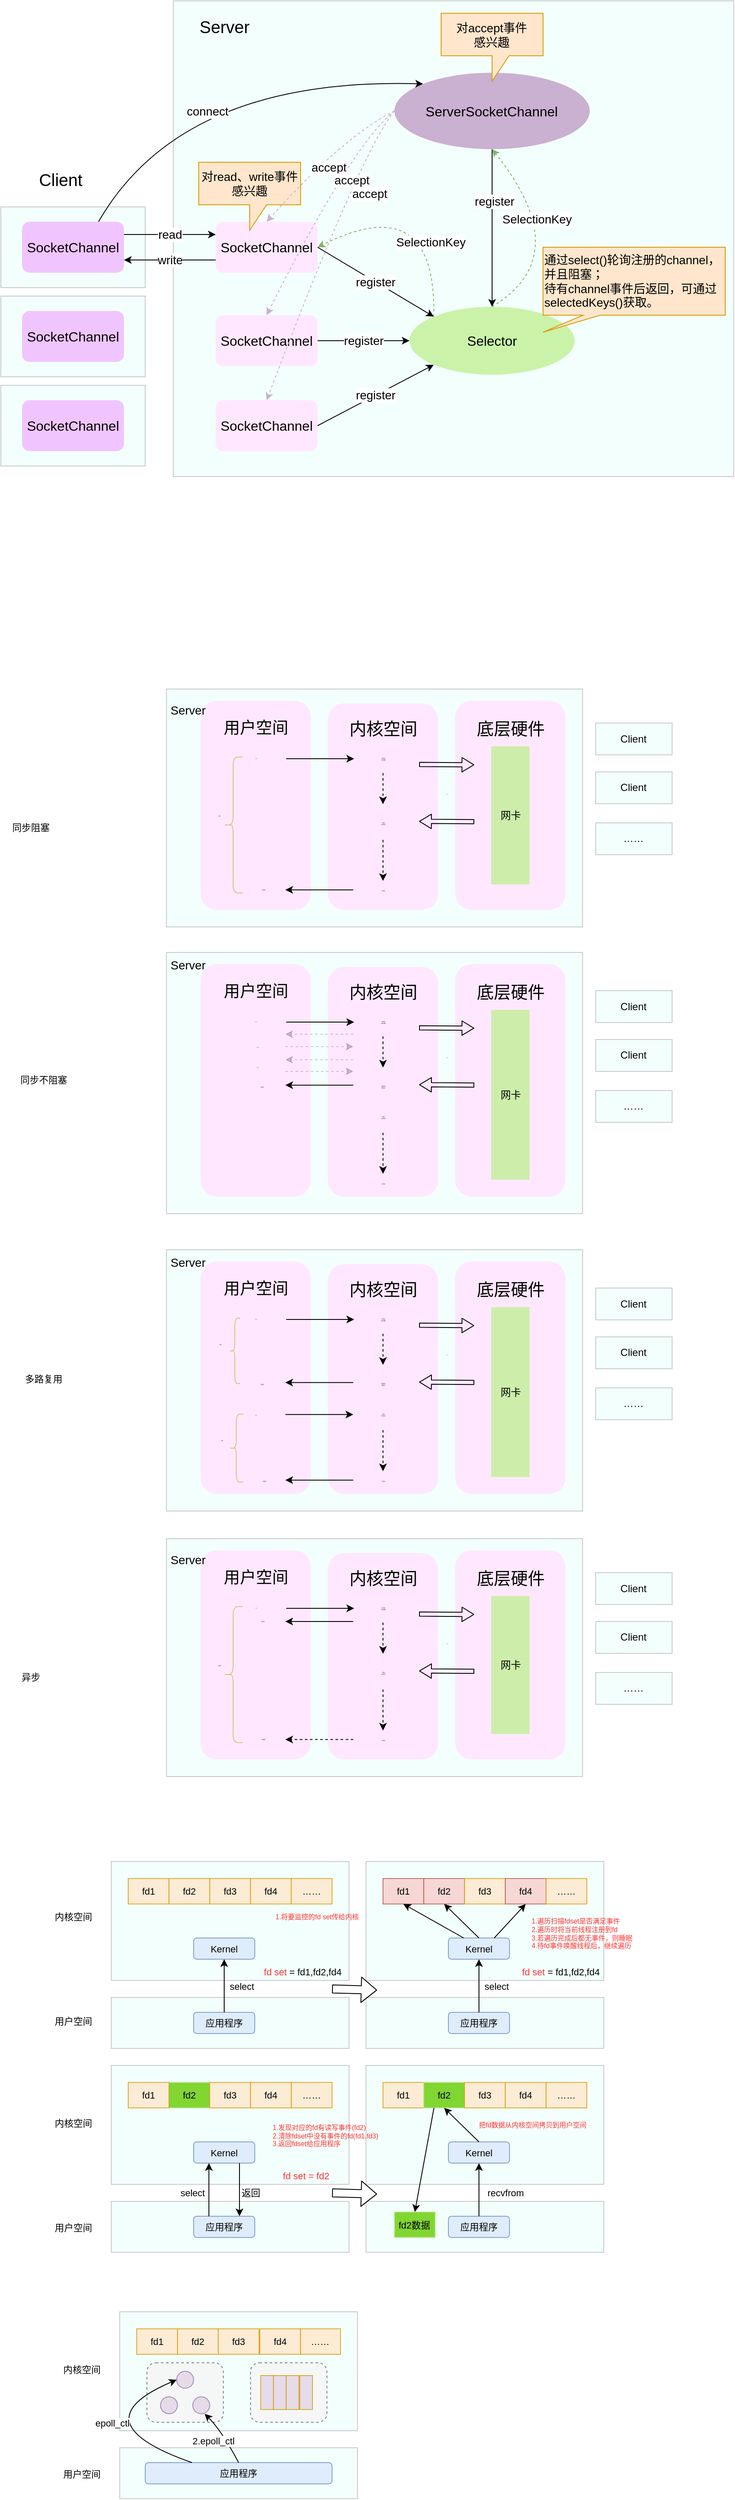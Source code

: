 <mxfile version="20.5.3" type="github">
  <diagram id="5nlBT_24B2XMlk60upl5" name="第 1 页">
    <mxGraphModel dx="1675" dy="1650" grid="1" gridSize="10" guides="1" tooltips="1" connect="1" arrows="1" fold="1" page="1" pageScale="1" pageWidth="827" pageHeight="1169" math="0" shadow="0">
      <root>
        <mxCell id="0" />
        <mxCell id="1" parent="0" />
        <mxCell id="u7LS-Ar8V220cJxnukR8-7" value="" style="rounded=0;whiteSpace=wrap;html=1;fillColor=#C4FCEF;opacity=20;fontSize=14;strokeColor=#000000;" parent="1" vertex="1">
          <mxGeometry x="-537" y="-210" width="660" height="560" as="geometry" />
        </mxCell>
        <mxCell id="u7LS-Ar8V220cJxnukR8-1" value="Selector" style="ellipse;whiteSpace=wrap;html=1;fontSize=16;fillColor=#C1F195;strokeColor=none;opacity=80;" parent="1" vertex="1">
          <mxGeometry x="-258.79" y="150" width="194.53" height="80" as="geometry" />
        </mxCell>
        <mxCell id="u7LS-Ar8V220cJxnukR8-2" value="ServerSocketChannel" style="ellipse;whiteSpace=wrap;html=1;fontSize=16;fillColor=#CAB0D1;strokeColor=none;" parent="1" vertex="1">
          <mxGeometry x="-276.53" y="-125.43" width="230" height="90" as="geometry" />
        </mxCell>
        <mxCell id="u7LS-Ar8V220cJxnukR8-4" value="SocketChannel" style="rounded=1;whiteSpace=wrap;html=1;fontSize=16;fillColor=#FFE8FF;strokeColor=none;" parent="1" vertex="1">
          <mxGeometry x="-487" y="50" width="120" height="60" as="geometry" />
        </mxCell>
        <mxCell id="u7LS-Ar8V220cJxnukR8-5" value="SocketChannel" style="rounded=1;whiteSpace=wrap;html=1;fontSize=16;fillColor=#FFE8FF;strokeColor=none;" parent="1" vertex="1">
          <mxGeometry x="-487" y="260" width="120" height="60" as="geometry" />
        </mxCell>
        <mxCell id="u7LS-Ar8V220cJxnukR8-6" value="SocketChannel" style="rounded=1;whiteSpace=wrap;html=1;fontSize=16;fillColor=#FFE8FF;strokeColor=none;" parent="1" vertex="1">
          <mxGeometry x="-487" y="160" width="120" height="60" as="geometry" />
        </mxCell>
        <mxCell id="u7LS-Ar8V220cJxnukR8-8" value="" style="rounded=0;whiteSpace=wrap;html=1;fillColor=#C4FCEF;opacity=20;" parent="1" vertex="1">
          <mxGeometry x="-740" y="32.5" width="170" height="95" as="geometry" />
        </mxCell>
        <mxCell id="u7LS-Ar8V220cJxnukR8-9" value="SocketChannel" style="rounded=1;whiteSpace=wrap;html=1;fontSize=16;fillColor=#F0C5FF;strokeColor=none;" parent="1" vertex="1">
          <mxGeometry x="-715" y="50" width="120" height="60" as="geometry" />
        </mxCell>
        <mxCell id="u7LS-Ar8V220cJxnukR8-18" value="read" style="endArrow=classic;html=1;rounded=0;exitX=1;exitY=0.25;exitDx=0;exitDy=0;entryX=0;entryY=0.25;entryDx=0;entryDy=0;fontSize=14;" parent="1" source="u7LS-Ar8V220cJxnukR8-9" target="u7LS-Ar8V220cJxnukR8-4" edge="1">
          <mxGeometry width="50" height="50" relative="1" as="geometry">
            <mxPoint x="-687" y="220" as="sourcePoint" />
            <mxPoint x="-637" y="170" as="targetPoint" />
          </mxGeometry>
        </mxCell>
        <mxCell id="u7LS-Ar8V220cJxnukR8-19" value="write" style="endArrow=classic;html=1;rounded=0;exitX=0;exitY=0.75;exitDx=0;exitDy=0;entryX=1;entryY=0.75;entryDx=0;entryDy=0;fontSize=14;" parent="1" source="u7LS-Ar8V220cJxnukR8-4" target="u7LS-Ar8V220cJxnukR8-9" edge="1">
          <mxGeometry width="50" height="50" relative="1" as="geometry">
            <mxPoint x="-652" y="-10" as="sourcePoint" />
            <mxPoint x="-497" y="-10" as="targetPoint" />
          </mxGeometry>
        </mxCell>
        <mxCell id="u7LS-Ar8V220cJxnukR8-20" value="register" style="endArrow=classic;html=1;rounded=0;exitX=1;exitY=0.5;exitDx=0;exitDy=0;entryX=0;entryY=0;entryDx=0;entryDy=0;fontSize=14;" parent="1" source="u7LS-Ar8V220cJxnukR8-4" target="u7LS-Ar8V220cJxnukR8-1" edge="1">
          <mxGeometry width="50" height="50" relative="1" as="geometry">
            <mxPoint x="-697" y="270" as="sourcePoint" />
            <mxPoint x="-647" y="220" as="targetPoint" />
          </mxGeometry>
        </mxCell>
        <mxCell id="u7LS-Ar8V220cJxnukR8-21" value="" style="endArrow=classic;html=1;rounded=0;exitX=0.5;exitY=1;exitDx=0;exitDy=0;entryX=0.5;entryY=0;entryDx=0;entryDy=0;" parent="1" source="u7LS-Ar8V220cJxnukR8-2" target="u7LS-Ar8V220cJxnukR8-1" edge="1">
          <mxGeometry width="50" height="50" relative="1" as="geometry">
            <mxPoint x="-381.53" y="250" as="sourcePoint" />
            <mxPoint x="-331.53" y="200" as="targetPoint" />
          </mxGeometry>
        </mxCell>
        <mxCell id="u7LS-Ar8V220cJxnukR8-22" value="register" style="edgeLabel;html=1;align=center;verticalAlign=middle;resizable=0;points=[];fontSize=14;" parent="u7LS-Ar8V220cJxnukR8-21" vertex="1" connectable="0">
          <mxGeometry x="-0.34" y="2" relative="1" as="geometry">
            <mxPoint as="offset" />
          </mxGeometry>
        </mxCell>
        <mxCell id="u7LS-Ar8V220cJxnukR8-23" value="" style="endArrow=classic;html=1;exitX=0;exitY=0;exitDx=0;exitDy=0;entryX=1;entryY=0.5;entryDx=0;entryDy=0;curved=1;dashed=1;strokeWidth=1;fillColor=#d5e8d4;strokeColor=#82b366;" parent="1" source="u7LS-Ar8V220cJxnukR8-1" target="u7LS-Ar8V220cJxnukR8-4" edge="1">
          <mxGeometry width="50" height="50" relative="1" as="geometry">
            <mxPoint x="-317" y="320" as="sourcePoint" />
            <mxPoint x="-267" y="270" as="targetPoint" />
            <Array as="points">
              <mxPoint x="-227.0" y="10" />
            </Array>
          </mxGeometry>
        </mxCell>
        <mxCell id="u7LS-Ar8V220cJxnukR8-24" value="SelectionKey" style="edgeLabel;html=1;align=center;verticalAlign=middle;resizable=0;points=[];fontSize=14;" parent="u7LS-Ar8V220cJxnukR8-23" vertex="1" connectable="0">
          <mxGeometry x="0.122" y="40" relative="1" as="geometry">
            <mxPoint x="-6" y="18" as="offset" />
          </mxGeometry>
        </mxCell>
        <mxCell id="u7LS-Ar8V220cJxnukR8-27" value="" style="endArrow=classic;html=1;exitX=0.5;exitY=0;exitDx=0;exitDy=0;entryX=0.5;entryY=1;entryDx=0;entryDy=0;curved=1;dashed=1;strokeWidth=1;fillColor=#d5e8d4;strokeColor=#82b366;" parent="1" source="u7LS-Ar8V220cJxnukR8-1" target="u7LS-Ar8V220cJxnukR8-2" edge="1">
          <mxGeometry width="50" height="50" relative="1" as="geometry">
            <mxPoint x="-211.53" y="200" as="sourcePoint" />
            <mxPoint x="-531.53" y="5" as="targetPoint" />
            <Array as="points">
              <mxPoint x="-61.53" y="90" />
            </Array>
          </mxGeometry>
        </mxCell>
        <mxCell id="u7LS-Ar8V220cJxnukR8-28" value="SelectionKey" style="edgeLabel;html=1;align=center;verticalAlign=middle;resizable=0;points=[];fontSize=14;" parent="u7LS-Ar8V220cJxnukR8-27" vertex="1" connectable="0">
          <mxGeometry x="0.122" y="40" relative="1" as="geometry">
            <mxPoint x="8" y="-38" as="offset" />
          </mxGeometry>
        </mxCell>
        <mxCell id="u7LS-Ar8V220cJxnukR8-29" value="register" style="endArrow=classic;html=1;rounded=0;exitX=1;exitY=0.5;exitDx=0;exitDy=0;entryX=0;entryY=0.5;entryDx=0;entryDy=0;fontSize=14;" parent="1" source="u7LS-Ar8V220cJxnukR8-6" target="u7LS-Ar8V220cJxnukR8-1" edge="1">
          <mxGeometry width="50" height="50" relative="1" as="geometry">
            <mxPoint x="-377" y="5" as="sourcePoint" />
            <mxPoint x="-57.0" y="200" as="targetPoint" />
          </mxGeometry>
        </mxCell>
        <mxCell id="u7LS-Ar8V220cJxnukR8-30" value="register" style="endArrow=classic;html=1;rounded=0;exitX=1;exitY=0.5;exitDx=0;exitDy=0;entryX=0;entryY=1;entryDx=0;entryDy=0;fontSize=14;" parent="1" source="u7LS-Ar8V220cJxnukR8-5" target="u7LS-Ar8V220cJxnukR8-1" edge="1">
          <mxGeometry width="50" height="50" relative="1" as="geometry">
            <mxPoint x="-367" y="15" as="sourcePoint" />
            <mxPoint x="-47.0" y="210" as="targetPoint" />
          </mxGeometry>
        </mxCell>
        <mxCell id="u7LS-Ar8V220cJxnukR8-31" value="对accept事件&lt;br&gt;感兴趣" style="shape=callout;whiteSpace=wrap;html=1;perimeter=calloutPerimeter;fillColor=#ffe6cc;strokeColor=#d79b00;fontSize=14;" parent="1" vertex="1">
          <mxGeometry x="-221.53" y="-195.43" width="120" height="80" as="geometry" />
        </mxCell>
        <mxCell id="u7LS-Ar8V220cJxnukR8-32" value="对read、write事件&lt;br style=&quot;font-size: 14px;&quot;&gt;感兴趣" style="shape=callout;whiteSpace=wrap;html=1;perimeter=calloutPerimeter;fillColor=#ffe6cc;strokeColor=#d79b00;fontSize=14;" parent="1" vertex="1">
          <mxGeometry x="-507" y="-20" width="120" height="80" as="geometry" />
        </mxCell>
        <mxCell id="u7LS-Ar8V220cJxnukR8-33" value="" style="endArrow=classic;html=1;exitX=0;exitY=0.5;exitDx=0;exitDy=0;entryX=0.5;entryY=0;entryDx=0;entryDy=0;curved=1;dashed=1;strokeColor=#CAB0D1;" parent="1" source="u7LS-Ar8V220cJxnukR8-2" target="u7LS-Ar8V220cJxnukR8-4" edge="1">
          <mxGeometry width="50" height="50" relative="1" as="geometry">
            <mxPoint x="-144.426" y="171.716" as="sourcePoint" />
            <mxPoint x="-357" y="90" as="targetPoint" />
            <Array as="points">
              <mxPoint x="-337" y="-50" />
            </Array>
          </mxGeometry>
        </mxCell>
        <mxCell id="u7LS-Ar8V220cJxnukR8-34" value="accept" style="edgeLabel;html=1;align=center;verticalAlign=middle;resizable=0;points=[];fontSize=14;" parent="u7LS-Ar8V220cJxnukR8-33" vertex="1" connectable="0">
          <mxGeometry x="0.122" y="40" relative="1" as="geometry">
            <mxPoint x="-16" y="-25" as="offset" />
          </mxGeometry>
        </mxCell>
        <mxCell id="u7LS-Ar8V220cJxnukR8-35" value="" style="endArrow=classic;html=1;exitX=0;exitY=0.5;exitDx=0;exitDy=0;entryX=0.5;entryY=0;entryDx=0;entryDy=0;curved=1;dashed=1;strokeColor=#CAB0D1;" parent="1" source="u7LS-Ar8V220cJxnukR8-2" target="u7LS-Ar8V220cJxnukR8-6" edge="1">
          <mxGeometry width="50" height="50" relative="1" as="geometry">
            <mxPoint x="-217.0" y="-45" as="sourcePoint" />
            <mxPoint x="-387" y="60" as="targetPoint" />
            <Array as="points">
              <mxPoint x="-327" y="-40" />
            </Array>
          </mxGeometry>
        </mxCell>
        <mxCell id="u7LS-Ar8V220cJxnukR8-36" value="accept" style="edgeLabel;html=1;align=center;verticalAlign=middle;resizable=0;points=[];fontSize=14;" parent="u7LS-Ar8V220cJxnukR8-35" vertex="1" connectable="0">
          <mxGeometry x="0.122" y="40" relative="1" as="geometry">
            <mxPoint x="7" y="-64" as="offset" />
          </mxGeometry>
        </mxCell>
        <mxCell id="u7LS-Ar8V220cJxnukR8-37" value="" style="endArrow=classic;html=1;exitX=0;exitY=0.5;exitDx=0;exitDy=0;entryX=0.5;entryY=0;entryDx=0;entryDy=0;curved=1;dashed=1;strokeColor=#CAB0D1;" parent="1" source="u7LS-Ar8V220cJxnukR8-2" target="u7LS-Ar8V220cJxnukR8-5" edge="1">
          <mxGeometry width="50" height="50" relative="1" as="geometry">
            <mxPoint x="-207.0" y="-35" as="sourcePoint" />
            <mxPoint x="-377" y="70" as="targetPoint" />
            <Array as="points">
              <mxPoint x="-317" y="-30" />
            </Array>
          </mxGeometry>
        </mxCell>
        <mxCell id="u7LS-Ar8V220cJxnukR8-38" value="accept" style="edgeLabel;html=1;align=center;verticalAlign=middle;resizable=0;points=[];fontSize=14;" parent="u7LS-Ar8V220cJxnukR8-37" vertex="1" connectable="0">
          <mxGeometry x="0.122" y="40" relative="1" as="geometry">
            <mxPoint x="25" y="-104" as="offset" />
          </mxGeometry>
        </mxCell>
        <mxCell id="u7LS-Ar8V220cJxnukR8-43" value="" style="rounded=0;whiteSpace=wrap;html=1;fillColor=#C4FCEF;opacity=20;" parent="1" vertex="1">
          <mxGeometry x="-740" y="137.5" width="170" height="95" as="geometry" />
        </mxCell>
        <mxCell id="u7LS-Ar8V220cJxnukR8-44" value="SocketChannel" style="rounded=1;whiteSpace=wrap;html=1;fontSize=16;fillColor=#F0C5FF;strokeColor=none;" parent="1" vertex="1">
          <mxGeometry x="-715" y="155" width="120" height="60" as="geometry" />
        </mxCell>
        <mxCell id="u7LS-Ar8V220cJxnukR8-45" value="" style="rounded=0;whiteSpace=wrap;html=1;fillColor=#C4FCEF;opacity=20;" parent="1" vertex="1">
          <mxGeometry x="-740" y="242.5" width="170" height="95" as="geometry" />
        </mxCell>
        <mxCell id="u7LS-Ar8V220cJxnukR8-46" value="SocketChannel" style="rounded=1;whiteSpace=wrap;html=1;fontSize=16;fillColor=#F0C5FF;strokeColor=none;" parent="1" vertex="1">
          <mxGeometry x="-715" y="260" width="120" height="60" as="geometry" />
        </mxCell>
        <mxCell id="u7LS-Ar8V220cJxnukR8-47" value="Server" style="text;html=1;align=center;verticalAlign=middle;resizable=0;points=[];autosize=1;strokeColor=none;fillColor=none;fontSize=20;opacity=80;" parent="1" vertex="1">
          <mxGeometry x="-517" y="-200.43" width="80" height="40" as="geometry" />
        </mxCell>
        <mxCell id="u7LS-Ar8V220cJxnukR8-48" value="Client" style="text;html=1;align=center;verticalAlign=middle;resizable=0;points=[];autosize=1;strokeColor=none;fillColor=none;fontSize=20;opacity=80;" parent="1" vertex="1">
          <mxGeometry x="-705" y="-20" width="70" height="40" as="geometry" />
        </mxCell>
        <mxCell id="u7LS-Ar8V220cJxnukR8-49" value="通过select()轮询注册的channel，并且阻塞；&lt;br&gt;&lt;div style=&quot;&quot;&gt;&lt;span style=&quot;background-color: initial;&quot;&gt;待有channel事件后返回，可通过&lt;/span&gt;&lt;/div&gt;selectedKeys()获取。&lt;div style=&quot;&quot;&gt;&lt;br&gt;&lt;/div&gt;" style="shape=callout;whiteSpace=wrap;html=1;perimeter=calloutPerimeter;fillColor=#ffe6cc;strokeColor=#d79b00;fontSize=14;size=20;position=0.22;position2=0;base=20;align=left;verticalAlign=top;" parent="1" vertex="1">
          <mxGeometry x="-101.53" y="80" width="214.53" height="100" as="geometry" />
        </mxCell>
        <mxCell id="d_30PNqLGXJzWuRSK21W-1" value="connect" style="endArrow=classic;html=1;exitX=0.75;exitY=0;exitDx=0;exitDy=0;entryX=0;entryY=0;entryDx=0;entryDy=0;fontSize=14;curved=1;" edge="1" parent="1" source="u7LS-Ar8V220cJxnukR8-9" target="u7LS-Ar8V220cJxnukR8-2">
          <mxGeometry x="-0.052" y="-39" width="50" height="50" relative="1" as="geometry">
            <mxPoint x="-585" y="75" as="sourcePoint" />
            <mxPoint x="-477" y="75" as="targetPoint" />
            <Array as="points">
              <mxPoint x="-527" y="-120" />
            </Array>
            <mxPoint as="offset" />
          </mxGeometry>
        </mxCell>
        <mxCell id="d_30PNqLGXJzWuRSK21W-7" value="" style="rounded=0;whiteSpace=wrap;html=1;fillColor=#C4FCEF;opacity=20;" vertex="1" parent="1">
          <mxGeometry x="-545" y="1260" width="490" height="307.5" as="geometry" />
        </mxCell>
        <mxCell id="d_30PNqLGXJzWuRSK21W-13" value="Client" style="rounded=0;whiteSpace=wrap;html=1;fillColor=#C4FCEF;opacity=20;" vertex="1" parent="1">
          <mxGeometry x="-39.53" y="1305" width="90" height="37.5" as="geometry" />
        </mxCell>
        <mxCell id="d_30PNqLGXJzWuRSK21W-14" value="……" style="rounded=0;whiteSpace=wrap;html=1;fillColor=#C4FCEF;opacity=20;" vertex="1" parent="1">
          <mxGeometry x="-39.53" y="1422.5" width="90" height="37.5" as="geometry" />
        </mxCell>
        <mxCell id="d_30PNqLGXJzWuRSK21W-15" value="Client" style="rounded=0;whiteSpace=wrap;html=1;fillColor=#C4FCEF;opacity=20;" vertex="1" parent="1">
          <mxGeometry x="-39.53" y="1362.5" width="90" height="37.5" as="geometry" />
        </mxCell>
        <mxCell id="d_30PNqLGXJzWuRSK21W-20" value="" style="rounded=1;whiteSpace=wrap;html=1;fontSize=16;fillColor=#FFE8FF;strokeColor=none;" vertex="1" parent="1">
          <mxGeometry x="-505" y="1273.75" width="130" height="273.75" as="geometry" />
        </mxCell>
        <mxCell id="d_30PNqLGXJzWuRSK21W-18" value="&lt;font style=&quot;font-size: 19px;&quot;&gt;用户空间&lt;/font&gt;" style="text;html=1;align=center;verticalAlign=middle;resizable=0;points=[];autosize=1;strokeColor=none;fillColor=none;fontSize=14;" vertex="1" parent="1">
          <mxGeometry x="-490" y="1286.25" width="100" height="40" as="geometry" />
        </mxCell>
        <mxCell id="d_30PNqLGXJzWuRSK21W-22" value="Server" style="text;html=1;align=center;verticalAlign=middle;resizable=0;points=[];autosize=1;strokeColor=none;fillColor=none;fontSize=14;opacity=80;" vertex="1" parent="1">
          <mxGeometry x="-550" y="1260" width="60" height="30" as="geometry" />
        </mxCell>
        <mxCell id="d_30PNqLGXJzWuRSK21W-25" value="select" style="text;html=1;align=center;verticalAlign=middle;resizable=0;points=[];autosize=1;strokeColor=none;fillColor=none;fontSize=1;" vertex="1" parent="1">
          <mxGeometry x="-465" y="1326.25" width="50" height="30" as="geometry" />
        </mxCell>
        <mxCell id="d_30PNqLGXJzWuRSK21W-26" value="可读连接" style="text;html=1;align=center;verticalAlign=middle;resizable=0;points=[];autosize=1;strokeColor=none;fillColor=none;fontSize=1;" vertex="1" parent="1">
          <mxGeometry x="-468" y="1402.5" width="70" height="30" as="geometry" />
        </mxCell>
        <mxCell id="d_30PNqLGXJzWuRSK21W-27" value="read" style="text;html=1;align=center;verticalAlign=middle;resizable=0;points=[];autosize=1;strokeColor=none;fillColor=none;fontSize=1;" vertex="1" parent="1">
          <mxGeometry x="-465" y="1439.25" width="50" height="30" as="geometry" />
        </mxCell>
        <mxCell id="d_30PNqLGXJzWuRSK21W-28" value="调用返回" style="text;html=1;align=center;verticalAlign=middle;resizable=0;points=[];autosize=1;strokeColor=none;fillColor=none;fontSize=1;opacity=80;" vertex="1" parent="1">
          <mxGeometry x="-465" y="1516.5" width="70" height="30" as="geometry" />
        </mxCell>
        <mxCell id="d_30PNqLGXJzWuRSK21W-32" value="" style="rounded=1;whiteSpace=wrap;html=1;fontSize=16;fillColor=#FFE8FF;strokeColor=none;" vertex="1" parent="1">
          <mxGeometry x="-355" y="1276.88" width="130" height="270.62" as="geometry" />
        </mxCell>
        <mxCell id="d_30PNqLGXJzWuRSK21W-33" value="&lt;font style=&quot;font-size: 20px;&quot;&gt;内核空间&lt;/font&gt;" style="text;html=1;align=center;verticalAlign=middle;resizable=0;points=[];autosize=1;strokeColor=none;fillColor=none;fontSize=14;" vertex="1" parent="1">
          <mxGeometry x="-340" y="1286.25" width="100" height="40" as="geometry" />
        </mxCell>
        <mxCell id="d_30PNqLGXJzWuRSK21W-34" value="等待内核&lt;br&gt;缓冲区数据" style="text;html=1;align=center;verticalAlign=middle;resizable=0;points=[];autosize=1;strokeColor=none;fillColor=none;fontSize=1;" vertex="1" parent="1">
          <mxGeometry x="-330" y="1322.25" width="80" height="40" as="geometry" />
        </mxCell>
        <mxCell id="d_30PNqLGXJzWuRSK21W-35" value="复制到&lt;br&gt;用户缓冲区" style="text;html=1;align=center;verticalAlign=middle;resizable=0;points=[];autosize=1;strokeColor=none;fillColor=none;fontSize=1;" vertex="1" parent="1">
          <mxGeometry x="-330" y="1434.25" width="80" height="40" as="geometry" />
        </mxCell>
        <mxCell id="d_30PNqLGXJzWuRSK21W-37" value="复制完成" style="text;html=1;align=center;verticalAlign=middle;resizable=0;points=[];autosize=1;strokeColor=none;fillColor=none;fontSize=1;opacity=80;" vertex="1" parent="1">
          <mxGeometry x="-325" y="1516.5" width="70" height="30" as="geometry" />
        </mxCell>
        <mxCell id="d_30PNqLGXJzWuRSK21W-38" value="" style="rounded=1;whiteSpace=wrap;html=1;fontSize=16;fillColor=#FFE8FF;strokeColor=none;" vertex="1" parent="1">
          <mxGeometry x="-205" y="1273.75" width="130" height="273.75" as="geometry" />
        </mxCell>
        <mxCell id="d_30PNqLGXJzWuRSK21W-39" value="底层硬件" style="text;html=1;align=center;verticalAlign=middle;resizable=0;points=[];autosize=1;strokeColor=none;fillColor=none;fontSize=20;" vertex="1" parent="1">
          <mxGeometry x="-190" y="1286.25" width="100" height="40" as="geometry" />
        </mxCell>
        <mxCell id="d_30PNqLGXJzWuRSK21W-24" value="网卡" style="rounded=0;whiteSpace=wrap;html=1;strokeColor=none;fontSize=12;fillColor=#C1F195;opacity=80;" vertex="1" parent="1">
          <mxGeometry x="-162.5" y="1327.5" width="45" height="200" as="geometry" />
        </mxCell>
        <mxCell id="d_30PNqLGXJzWuRSK21W-44" value="" style="endArrow=classic;html=1;strokeColor=#000000;strokeWidth=1;fontSize=20;curved=1;" edge="1" parent="1">
          <mxGeometry width="50" height="50" relative="1" as="geometry">
            <mxPoint x="-404" y="1342.05" as="sourcePoint" />
            <mxPoint x="-324" y="1342.05" as="targetPoint" />
          </mxGeometry>
        </mxCell>
        <mxCell id="d_30PNqLGXJzWuRSK21W-45" value="" style="endArrow=classic;html=1;strokeColor=#000000;strokeWidth=1;fontSize=20;curved=1;" edge="1" parent="1">
          <mxGeometry width="50" height="50" relative="1" as="geometry">
            <mxPoint x="-405" y="1453.87" as="sourcePoint" />
            <mxPoint x="-325" y="1453.87" as="targetPoint" />
          </mxGeometry>
        </mxCell>
        <mxCell id="d_30PNqLGXJzWuRSK21W-46" value="" style="shape=flexArrow;endArrow=classic;html=1;strokeColor=#000000;strokeWidth=1;fontSize=20;curved=1;width=5;endSize=4.328;endWidth=10.988;" edge="1" parent="1">
          <mxGeometry width="50" height="50" relative="1" as="geometry">
            <mxPoint x="-247.5" y="1348.75" as="sourcePoint" />
            <mxPoint x="-182.5" y="1349.22" as="targetPoint" />
          </mxGeometry>
        </mxCell>
        <mxCell id="d_30PNqLGXJzWuRSK21W-47" value="" style="shape=flexArrow;endArrow=classic;html=1;strokeColor=#000000;strokeWidth=1;fontSize=20;curved=1;width=5;endSize=4.328;endWidth=10.988;" edge="1" parent="1">
          <mxGeometry width="50" height="50" relative="1" as="geometry">
            <mxPoint x="-182.5" y="1416.16" as="sourcePoint" />
            <mxPoint x="-247.5" y="1415.69" as="targetPoint" />
          </mxGeometry>
        </mxCell>
        <mxCell id="d_30PNqLGXJzWuRSK21W-49" value="DMA" style="text;html=1;align=center;verticalAlign=middle;resizable=0;points=[];autosize=1;strokeColor=none;fillColor=none;fontSize=1;" vertex="1" parent="1">
          <mxGeometry x="-240" y="1367.5" width="50" height="30" as="geometry" />
        </mxCell>
        <mxCell id="d_30PNqLGXJzWuRSK21W-50" value="" style="endArrow=classic;html=1;strokeColor=#000000;strokeWidth=1;fontSize=11;curved=1;dashed=1;" edge="1" parent="1">
          <mxGeometry width="50" height="50" relative="1" as="geometry">
            <mxPoint x="-290" y="1358.92" as="sourcePoint" />
            <mxPoint x="-290" y="1395.5" as="targetPoint" />
          </mxGeometry>
        </mxCell>
        <mxCell id="d_30PNqLGXJzWuRSK21W-51" value="" style="endArrow=classic;html=1;strokeColor=#000000;strokeWidth=1;fontSize=11;curved=1;dashed=1;" edge="1" parent="1">
          <mxGeometry width="50" height="50" relative="1" as="geometry">
            <mxPoint x="-290" y="1472.25" as="sourcePoint" />
            <mxPoint x="-290" y="1520.583" as="targetPoint" />
          </mxGeometry>
        </mxCell>
        <mxCell id="d_30PNqLGXJzWuRSK21W-52" value="" style="endArrow=classic;html=1;strokeColor=#000000;strokeWidth=1;fontSize=20;curved=1;" edge="1" parent="1">
          <mxGeometry width="50" height="50" relative="1" as="geometry">
            <mxPoint x="-325" y="1416.25" as="sourcePoint" />
            <mxPoint x="-405" y="1416.25" as="targetPoint" />
          </mxGeometry>
        </mxCell>
        <mxCell id="d_30PNqLGXJzWuRSK21W-56" value="内核缓冲区&lt;br&gt;数据完成" style="text;html=1;align=center;verticalAlign=middle;resizable=0;points=[];autosize=1;strokeColor=none;fillColor=none;fontSize=1;" vertex="1" parent="1">
          <mxGeometry x="-330" y="1397.5" width="80" height="40" as="geometry" />
        </mxCell>
        <mxCell id="d_30PNqLGXJzWuRSK21W-57" value="" style="endArrow=classic;html=1;strokeColor=#000000;strokeWidth=1;fontSize=20;curved=1;" edge="1" parent="1">
          <mxGeometry width="50" height="50" relative="1" as="geometry">
            <mxPoint x="-325" y="1531.12" as="sourcePoint" />
            <mxPoint x="-405" y="1531.12" as="targetPoint" />
          </mxGeometry>
        </mxCell>
        <mxCell id="d_30PNqLGXJzWuRSK21W-71" value="阻塞" style="text;html=1;align=center;verticalAlign=middle;resizable=0;points=[];autosize=1;strokeColor=none;fillColor=none;fontSize=1;" vertex="1" parent="1">
          <mxGeometry x="-507" y="1356.25" width="50" height="30" as="geometry" />
        </mxCell>
        <mxCell id="d_30PNqLGXJzWuRSK21W-72" value="阻塞" style="text;html=1;align=center;verticalAlign=middle;resizable=0;points=[];autosize=1;strokeColor=none;fillColor=none;fontSize=1;" vertex="1" parent="1">
          <mxGeometry x="-505" y="1469.25" width="50" height="30" as="geometry" />
        </mxCell>
        <mxCell id="d_30PNqLGXJzWuRSK21W-73" value="" style="rounded=0;whiteSpace=wrap;html=1;fillColor=#C4FCEF;opacity=20;" vertex="1" parent="1">
          <mxGeometry x="-545" y="600" width="490" height="280" as="geometry" />
        </mxCell>
        <mxCell id="d_30PNqLGXJzWuRSK21W-78" value="" style="rounded=1;whiteSpace=wrap;html=1;fontSize=16;fillColor=#FFE8FF;strokeColor=none;" vertex="1" parent="1">
          <mxGeometry x="-505" y="613.75" width="130" height="246.25" as="geometry" />
        </mxCell>
        <mxCell id="d_30PNqLGXJzWuRSK21W-79" value="&lt;font style=&quot;font-size: 19px;&quot;&gt;用户空间&lt;/font&gt;" style="text;html=1;align=center;verticalAlign=middle;resizable=0;points=[];autosize=1;strokeColor=none;fillColor=none;fontSize=14;" vertex="1" parent="1">
          <mxGeometry x="-490" y="626.25" width="100" height="40" as="geometry" />
        </mxCell>
        <mxCell id="d_30PNqLGXJzWuRSK21W-80" value="read" style="text;html=1;align=center;verticalAlign=middle;resizable=0;points=[];autosize=1;strokeColor=none;fillColor=none;fontSize=1;" vertex="1" parent="1">
          <mxGeometry x="-465" y="666.25" width="50" height="30" as="geometry" />
        </mxCell>
        <mxCell id="d_30PNqLGXJzWuRSK21W-83" value="调用返回" style="text;html=1;align=center;verticalAlign=middle;resizable=0;points=[];autosize=1;strokeColor=none;fillColor=none;fontSize=1;opacity=80;" vertex="1" parent="1">
          <mxGeometry x="-466" y="820.75" width="70" height="30" as="geometry" />
        </mxCell>
        <mxCell id="d_30PNqLGXJzWuRSK21W-84" value="" style="rounded=1;whiteSpace=wrap;html=1;fontSize=16;fillColor=#FFE8FF;strokeColor=none;" vertex="1" parent="1">
          <mxGeometry x="-355" y="616.88" width="130" height="243.12" as="geometry" />
        </mxCell>
        <mxCell id="d_30PNqLGXJzWuRSK21W-85" value="&lt;font style=&quot;font-size: 20px;&quot;&gt;内核空间&lt;/font&gt;" style="text;html=1;align=center;verticalAlign=middle;resizable=0;points=[];autosize=1;strokeColor=none;fillColor=none;fontSize=14;" vertex="1" parent="1">
          <mxGeometry x="-340" y="626.25" width="100" height="40" as="geometry" />
        </mxCell>
        <mxCell id="d_30PNqLGXJzWuRSK21W-86" value="等待内核&lt;br&gt;缓冲区数据" style="text;html=1;align=center;verticalAlign=middle;resizable=0;points=[];autosize=1;strokeColor=none;fillColor=none;fontSize=1;" vertex="1" parent="1">
          <mxGeometry x="-330" y="662.25" width="80" height="40" as="geometry" />
        </mxCell>
        <mxCell id="d_30PNqLGXJzWuRSK21W-87" value="复制到&lt;br&gt;用户缓冲区" style="text;html=1;align=center;verticalAlign=middle;resizable=0;points=[];autosize=1;strokeColor=none;fillColor=none;fontSize=1;" vertex="1" parent="1">
          <mxGeometry x="-330" y="737.5" width="80" height="40" as="geometry" />
        </mxCell>
        <mxCell id="d_30PNqLGXJzWuRSK21W-88" value="复制完成" style="text;html=1;align=center;verticalAlign=middle;resizable=0;points=[];autosize=1;strokeColor=none;fillColor=none;fontSize=1;opacity=80;" vertex="1" parent="1">
          <mxGeometry x="-325" y="821.75" width="70" height="30" as="geometry" />
        </mxCell>
        <mxCell id="d_30PNqLGXJzWuRSK21W-89" value="" style="rounded=1;whiteSpace=wrap;html=1;fontSize=16;fillColor=#FFE8FF;strokeColor=none;" vertex="1" parent="1">
          <mxGeometry x="-205" y="613.75" width="130" height="246.25" as="geometry" />
        </mxCell>
        <mxCell id="d_30PNqLGXJzWuRSK21W-90" value="底层硬件" style="text;html=1;align=center;verticalAlign=middle;resizable=0;points=[];autosize=1;strokeColor=none;fillColor=none;fontSize=20;" vertex="1" parent="1">
          <mxGeometry x="-190" y="626.25" width="100" height="40" as="geometry" />
        </mxCell>
        <mxCell id="d_30PNqLGXJzWuRSK21W-91" value="网卡" style="rounded=0;whiteSpace=wrap;html=1;strokeColor=none;fontSize=12;fillColor=#C1F195;opacity=80;" vertex="1" parent="1">
          <mxGeometry x="-162.5" y="667.5" width="45" height="162.5" as="geometry" />
        </mxCell>
        <mxCell id="d_30PNqLGXJzWuRSK21W-92" value="" style="endArrow=classic;html=1;strokeColor=#000000;strokeWidth=1;fontSize=20;curved=1;" edge="1" parent="1">
          <mxGeometry width="50" height="50" relative="1" as="geometry">
            <mxPoint x="-404" y="682.05" as="sourcePoint" />
            <mxPoint x="-324" y="682.05" as="targetPoint" />
          </mxGeometry>
        </mxCell>
        <mxCell id="d_30PNqLGXJzWuRSK21W-94" value="" style="shape=flexArrow;endArrow=classic;html=1;strokeColor=#000000;strokeWidth=1;fontSize=20;curved=1;width=5;endSize=4.328;endWidth=10.988;" edge="1" parent="1">
          <mxGeometry width="50" height="50" relative="1" as="geometry">
            <mxPoint x="-247.5" y="688.75" as="sourcePoint" />
            <mxPoint x="-182.5" y="689.22" as="targetPoint" />
          </mxGeometry>
        </mxCell>
        <mxCell id="d_30PNqLGXJzWuRSK21W-95" value="" style="shape=flexArrow;endArrow=classic;html=1;strokeColor=#000000;strokeWidth=1;fontSize=20;curved=1;width=5;endSize=4.328;endWidth=10.988;" edge="1" parent="1">
          <mxGeometry width="50" height="50" relative="1" as="geometry">
            <mxPoint x="-182.5" y="756.16" as="sourcePoint" />
            <mxPoint x="-247.5" y="755.69" as="targetPoint" />
          </mxGeometry>
        </mxCell>
        <mxCell id="d_30PNqLGXJzWuRSK21W-96" value="DMA" style="text;html=1;align=center;verticalAlign=middle;resizable=0;points=[];autosize=1;strokeColor=none;fillColor=none;fontSize=1;" vertex="1" parent="1">
          <mxGeometry x="-240" y="707.5" width="50" height="30" as="geometry" />
        </mxCell>
        <mxCell id="d_30PNqLGXJzWuRSK21W-97" value="" style="endArrow=classic;html=1;strokeColor=#000000;strokeWidth=1;fontSize=11;curved=1;dashed=1;" edge="1" parent="1">
          <mxGeometry width="50" height="50" relative="1" as="geometry">
            <mxPoint x="-290" y="698.92" as="sourcePoint" />
            <mxPoint x="-290" y="735.5" as="targetPoint" />
          </mxGeometry>
        </mxCell>
        <mxCell id="d_30PNqLGXJzWuRSK21W-98" value="" style="endArrow=classic;html=1;strokeColor=#000000;strokeWidth=1;fontSize=11;curved=1;dashed=1;" edge="1" parent="1">
          <mxGeometry width="50" height="50" relative="1" as="geometry">
            <mxPoint x="-290" y="777.5" as="sourcePoint" />
            <mxPoint x="-290" y="825.833" as="targetPoint" />
          </mxGeometry>
        </mxCell>
        <mxCell id="d_30PNqLGXJzWuRSK21W-101" value="" style="endArrow=classic;html=1;strokeColor=#000000;strokeWidth=1;fontSize=20;curved=1;" edge="1" parent="1">
          <mxGeometry width="50" height="50" relative="1" as="geometry">
            <mxPoint x="-325" y="836.37" as="sourcePoint" />
            <mxPoint x="-405" y="836.37" as="targetPoint" />
          </mxGeometry>
        </mxCell>
        <mxCell id="d_30PNqLGXJzWuRSK21W-108" value="阻塞" style="text;html=1;align=center;verticalAlign=middle;resizable=0;points=[];autosize=1;strokeColor=none;fillColor=none;fontSize=1;" vertex="1" parent="1">
          <mxGeometry x="-508" y="733.75" width="50" height="30" as="geometry" />
        </mxCell>
        <mxCell id="d_30PNqLGXJzWuRSK21W-110" value="Client" style="rounded=0;whiteSpace=wrap;html=1;fillColor=#C4FCEF;opacity=20;" vertex="1" parent="1">
          <mxGeometry x="-39.53" y="640" width="90" height="37.5" as="geometry" />
        </mxCell>
        <mxCell id="d_30PNqLGXJzWuRSK21W-112" value="……" style="rounded=0;whiteSpace=wrap;html=1;fillColor=#C4FCEF;opacity=20;" vertex="1" parent="1">
          <mxGeometry x="-39.53" y="757.5" width="90" height="37.5" as="geometry" />
        </mxCell>
        <mxCell id="d_30PNqLGXJzWuRSK21W-113" value="Client" style="rounded=0;whiteSpace=wrap;html=1;fillColor=#C4FCEF;opacity=20;" vertex="1" parent="1">
          <mxGeometry x="-39.53" y="697.5" width="90" height="37.5" as="geometry" />
        </mxCell>
        <mxCell id="d_30PNqLGXJzWuRSK21W-114" value="Server" style="text;html=1;align=center;verticalAlign=middle;resizable=0;points=[];autosize=1;strokeColor=none;fillColor=none;fontSize=14;opacity=80;" vertex="1" parent="1">
          <mxGeometry x="-550" y="610" width="60" height="30" as="geometry" />
        </mxCell>
        <mxCell id="d_30PNqLGXJzWuRSK21W-115" value="" style="shape=curlyBracket;whiteSpace=wrap;html=1;rounded=1;labelPosition=left;verticalLabelPosition=middle;align=right;verticalAlign=middle;strokeColor=#d6b656;fontSize=11;fillColor=#55832F;opacity=80;" vertex="1" parent="1">
          <mxGeometry x="-471" y="1340.5" width="13" height="77" as="geometry" />
        </mxCell>
        <mxCell id="d_30PNqLGXJzWuRSK21W-116" value="" style="shape=curlyBracket;whiteSpace=wrap;html=1;rounded=1;labelPosition=left;verticalLabelPosition=middle;align=right;verticalAlign=middle;strokeColor=#d6b656;fontSize=11;fillColor=#55832F;opacity=80;" vertex="1" parent="1">
          <mxGeometry x="-471" y="1453.5" width="16.5" height="80" as="geometry" />
        </mxCell>
        <mxCell id="d_30PNqLGXJzWuRSK21W-118" value="" style="shape=curlyBracket;whiteSpace=wrap;html=1;rounded=1;labelPosition=left;verticalLabelPosition=middle;align=right;verticalAlign=middle;strokeColor=#d6b656;fontSize=11;fillColor=#55832F;opacity=80;" vertex="1" parent="1">
          <mxGeometry x="-478" y="680" width="23" height="160" as="geometry" />
        </mxCell>
        <mxCell id="d_30PNqLGXJzWuRSK21W-119" value="同步阻塞" style="text;html=1;align=center;verticalAlign=middle;resizable=0;points=[];autosize=1;strokeColor=none;fillColor=none;fontSize=11;opacity=80;" vertex="1" parent="1">
          <mxGeometry x="-740" y="747.5" width="70" height="30" as="geometry" />
        </mxCell>
        <mxCell id="d_30PNqLGXJzWuRSK21W-120" value="多路复用" style="text;html=1;align=center;verticalAlign=middle;resizable=0;points=[];autosize=1;strokeColor=none;fillColor=none;fontSize=11;opacity=80;" vertex="1" parent="1">
          <mxGeometry x="-725" y="1397.19" width="70" height="30" as="geometry" />
        </mxCell>
        <mxCell id="d_30PNqLGXJzWuRSK21W-148" value="同步不阻塞" style="text;html=1;align=center;verticalAlign=middle;resizable=0;points=[];autosize=1;strokeColor=none;fillColor=none;fontSize=11;opacity=80;" vertex="1" parent="1">
          <mxGeometry x="-730" y="1045" width="80" height="30" as="geometry" />
        </mxCell>
        <mxCell id="d_30PNqLGXJzWuRSK21W-149" value="" style="rounded=0;whiteSpace=wrap;html=1;fillColor=#C4FCEF;opacity=20;" vertex="1" parent="1">
          <mxGeometry x="-545" y="910" width="490" height="307.5" as="geometry" />
        </mxCell>
        <mxCell id="d_30PNqLGXJzWuRSK21W-150" value="Client" style="rounded=0;whiteSpace=wrap;html=1;fillColor=#C4FCEF;opacity=20;" vertex="1" parent="1">
          <mxGeometry x="-39.53" y="955" width="90" height="37.5" as="geometry" />
        </mxCell>
        <mxCell id="d_30PNqLGXJzWuRSK21W-152" value="……" style="rounded=0;whiteSpace=wrap;html=1;fillColor=#C4FCEF;opacity=20;" vertex="1" parent="1">
          <mxGeometry x="-39.53" y="1072.5" width="90" height="37.5" as="geometry" />
        </mxCell>
        <mxCell id="d_30PNqLGXJzWuRSK21W-153" value="Client" style="rounded=0;whiteSpace=wrap;html=1;fillColor=#C4FCEF;opacity=20;" vertex="1" parent="1">
          <mxGeometry x="-39.53" y="1012.5" width="90" height="37.5" as="geometry" />
        </mxCell>
        <mxCell id="d_30PNqLGXJzWuRSK21W-154" value="" style="rounded=1;whiteSpace=wrap;html=1;fontSize=16;fillColor=#FFE8FF;strokeColor=none;" vertex="1" parent="1">
          <mxGeometry x="-505" y="923.75" width="130" height="273.75" as="geometry" />
        </mxCell>
        <mxCell id="d_30PNqLGXJzWuRSK21W-155" value="&lt;font style=&quot;font-size: 19px;&quot;&gt;用户空间&lt;/font&gt;" style="text;html=1;align=center;verticalAlign=middle;resizable=0;points=[];autosize=1;strokeColor=none;fillColor=none;fontSize=14;" vertex="1" parent="1">
          <mxGeometry x="-490" y="936.25" width="100" height="40" as="geometry" />
        </mxCell>
        <mxCell id="d_30PNqLGXJzWuRSK21W-156" value="Server" style="text;html=1;align=center;verticalAlign=middle;resizable=0;points=[];autosize=1;strokeColor=none;fillColor=none;fontSize=14;opacity=80;" vertex="1" parent="1">
          <mxGeometry x="-550" y="910" width="60" height="30" as="geometry" />
        </mxCell>
        <mxCell id="d_30PNqLGXJzWuRSK21W-157" value="read1" style="text;html=1;align=center;verticalAlign=middle;resizable=0;points=[];autosize=1;strokeColor=none;fillColor=none;fontSize=1;" vertex="1" parent="1">
          <mxGeometry x="-465" y="976.25" width="50" height="30" as="geometry" />
        </mxCell>
        <mxCell id="d_30PNqLGXJzWuRSK21W-158" value="可读连接" style="text;html=1;align=center;verticalAlign=middle;resizable=0;points=[];autosize=1;strokeColor=none;fillColor=none;fontSize=1;" vertex="1" parent="1">
          <mxGeometry x="-468" y="1052.5" width="70" height="30" as="geometry" />
        </mxCell>
        <mxCell id="d_30PNqLGXJzWuRSK21W-161" value="" style="rounded=1;whiteSpace=wrap;html=1;fontSize=16;fillColor=#FFE8FF;strokeColor=none;" vertex="1" parent="1">
          <mxGeometry x="-355" y="926.88" width="130" height="270.62" as="geometry" />
        </mxCell>
        <mxCell id="d_30PNqLGXJzWuRSK21W-162" value="&lt;font style=&quot;font-size: 20px;&quot;&gt;内核空间&lt;/font&gt;" style="text;html=1;align=center;verticalAlign=middle;resizable=0;points=[];autosize=1;strokeColor=none;fillColor=none;fontSize=14;" vertex="1" parent="1">
          <mxGeometry x="-340" y="936.25" width="100" height="40" as="geometry" />
        </mxCell>
        <mxCell id="d_30PNqLGXJzWuRSK21W-163" value="等待内核&lt;br&gt;缓冲区数据" style="text;html=1;align=center;verticalAlign=middle;resizable=0;points=[];autosize=1;strokeColor=none;fillColor=none;fontSize=1;" vertex="1" parent="1">
          <mxGeometry x="-330" y="972.25" width="80" height="40" as="geometry" />
        </mxCell>
        <mxCell id="d_30PNqLGXJzWuRSK21W-164" value="复制到&lt;br&gt;用户缓冲区" style="text;html=1;align=center;verticalAlign=middle;resizable=0;points=[];autosize=1;strokeColor=none;fillColor=none;fontSize=1;" vertex="1" parent="1">
          <mxGeometry x="-330" y="1084.25" width="80" height="40" as="geometry" />
        </mxCell>
        <mxCell id="d_30PNqLGXJzWuRSK21W-165" value="复制完成" style="text;html=1;align=center;verticalAlign=middle;resizable=0;points=[];autosize=1;strokeColor=none;fillColor=none;fontSize=1;opacity=80;" vertex="1" parent="1">
          <mxGeometry x="-325" y="1166.5" width="70" height="30" as="geometry" />
        </mxCell>
        <mxCell id="d_30PNqLGXJzWuRSK21W-166" value="" style="rounded=1;whiteSpace=wrap;html=1;fontSize=16;fillColor=#FFE8FF;strokeColor=none;" vertex="1" parent="1">
          <mxGeometry x="-205" y="923.75" width="130" height="273.75" as="geometry" />
        </mxCell>
        <mxCell id="d_30PNqLGXJzWuRSK21W-167" value="底层硬件" style="text;html=1;align=center;verticalAlign=middle;resizable=0;points=[];autosize=1;strokeColor=none;fillColor=none;fontSize=20;" vertex="1" parent="1">
          <mxGeometry x="-190" y="936.25" width="100" height="40" as="geometry" />
        </mxCell>
        <mxCell id="d_30PNqLGXJzWuRSK21W-168" value="网卡" style="rounded=0;whiteSpace=wrap;html=1;strokeColor=none;fontSize=12;fillColor=#C1F195;opacity=80;" vertex="1" parent="1">
          <mxGeometry x="-162.5" y="977.5" width="45" height="200" as="geometry" />
        </mxCell>
        <mxCell id="d_30PNqLGXJzWuRSK21W-169" value="" style="endArrow=classic;html=1;strokeColor=#000000;strokeWidth=1;fontSize=20;curved=1;" edge="1" parent="1">
          <mxGeometry width="50" height="50" relative="1" as="geometry">
            <mxPoint x="-404" y="992.05" as="sourcePoint" />
            <mxPoint x="-324" y="992.05" as="targetPoint" />
          </mxGeometry>
        </mxCell>
        <mxCell id="d_30PNqLGXJzWuRSK21W-171" value="" style="shape=flexArrow;endArrow=classic;html=1;strokeColor=#000000;strokeWidth=1;fontSize=20;curved=1;width=5;endSize=4.328;endWidth=10.988;" edge="1" parent="1">
          <mxGeometry width="50" height="50" relative="1" as="geometry">
            <mxPoint x="-247.5" y="998.75" as="sourcePoint" />
            <mxPoint x="-182.5" y="999.22" as="targetPoint" />
          </mxGeometry>
        </mxCell>
        <mxCell id="d_30PNqLGXJzWuRSK21W-172" value="" style="shape=flexArrow;endArrow=classic;html=1;strokeColor=#000000;strokeWidth=1;fontSize=20;curved=1;width=5;endSize=4.328;endWidth=10.988;" edge="1" parent="1">
          <mxGeometry width="50" height="50" relative="1" as="geometry">
            <mxPoint x="-182.5" y="1066.16" as="sourcePoint" />
            <mxPoint x="-247.5" y="1065.69" as="targetPoint" />
          </mxGeometry>
        </mxCell>
        <mxCell id="d_30PNqLGXJzWuRSK21W-173" value="DMA" style="text;html=1;align=center;verticalAlign=middle;resizable=0;points=[];autosize=1;strokeColor=none;fillColor=none;fontSize=1;" vertex="1" parent="1">
          <mxGeometry x="-240" y="1017.5" width="50" height="30" as="geometry" />
        </mxCell>
        <mxCell id="d_30PNqLGXJzWuRSK21W-174" value="" style="endArrow=classic;html=1;strokeColor=#000000;strokeWidth=1;fontSize=11;curved=1;dashed=1;" edge="1" parent="1">
          <mxGeometry width="50" height="50" relative="1" as="geometry">
            <mxPoint x="-290" y="1008.92" as="sourcePoint" />
            <mxPoint x="-290" y="1045.5" as="targetPoint" />
          </mxGeometry>
        </mxCell>
        <mxCell id="d_30PNqLGXJzWuRSK21W-175" value="" style="endArrow=classic;html=1;strokeColor=#000000;strokeWidth=1;fontSize=11;curved=1;dashed=1;" edge="1" parent="1">
          <mxGeometry width="50" height="50" relative="1" as="geometry">
            <mxPoint x="-290" y="1122.25" as="sourcePoint" />
            <mxPoint x="-290" y="1170.583" as="targetPoint" />
          </mxGeometry>
        </mxCell>
        <mxCell id="d_30PNqLGXJzWuRSK21W-176" value="" style="endArrow=classic;html=1;strokeColor=#000000;strokeWidth=1;fontSize=20;curved=1;" edge="1" parent="1">
          <mxGeometry width="50" height="50" relative="1" as="geometry">
            <mxPoint x="-325" y="1066.25" as="sourcePoint" />
            <mxPoint x="-405" y="1066.25" as="targetPoint" />
          </mxGeometry>
        </mxCell>
        <mxCell id="d_30PNqLGXJzWuRSK21W-177" value="内核缓冲区&lt;br&gt;数据完成" style="text;html=1;align=center;verticalAlign=middle;resizable=0;points=[];autosize=1;strokeColor=none;fillColor=none;fontSize=1;" vertex="1" parent="1">
          <mxGeometry x="-330" y="1047.5" width="80" height="40" as="geometry" />
        </mxCell>
        <mxCell id="d_30PNqLGXJzWuRSK21W-184" value="" style="endArrow=classic;html=1;strokeColor=#000000;strokeWidth=1;fontSize=20;curved=1;opacity=20;dashed=1;" edge="1" parent="1">
          <mxGeometry width="50" height="50" relative="1" as="geometry">
            <mxPoint x="-405" y="1050.0" as="sourcePoint" />
            <mxPoint x="-325" y="1050.0" as="targetPoint" />
          </mxGeometry>
        </mxCell>
        <mxCell id="d_30PNqLGXJzWuRSK21W-187" value="" style="endArrow=classic;html=1;strokeColor=#000000;strokeWidth=1;fontSize=20;curved=1;dashed=1;opacity=20;" edge="1" parent="1">
          <mxGeometry width="50" height="50" relative="1" as="geometry">
            <mxPoint x="-325" y="1006.25" as="sourcePoint" />
            <mxPoint x="-405" y="1006.25" as="targetPoint" />
          </mxGeometry>
        </mxCell>
        <mxCell id="d_30PNqLGXJzWuRSK21W-188" value="" style="endArrow=classic;html=1;strokeColor=#000000;strokeWidth=1;fontSize=20;curved=1;opacity=20;dashed=1;" edge="1" parent="1">
          <mxGeometry width="50" height="50" relative="1" as="geometry">
            <mxPoint x="-405" y="1020.87" as="sourcePoint" />
            <mxPoint x="-325" y="1020.87" as="targetPoint" />
          </mxGeometry>
        </mxCell>
        <mxCell id="d_30PNqLGXJzWuRSK21W-189" value="" style="endArrow=classic;html=1;strokeColor=#000000;strokeWidth=1;fontSize=20;curved=1;dashed=1;opacity=20;" edge="1" parent="1">
          <mxGeometry width="50" height="50" relative="1" as="geometry">
            <mxPoint x="-325" y="1036.25" as="sourcePoint" />
            <mxPoint x="-405" y="1036.25" as="targetPoint" />
          </mxGeometry>
        </mxCell>
        <mxCell id="d_30PNqLGXJzWuRSK21W-190" value="read2" style="text;html=1;align=center;verticalAlign=middle;resizable=0;points=[];autosize=1;strokeColor=none;fillColor=none;fontSize=1;" vertex="1" parent="1">
          <mxGeometry x="-463" y="1006.25" width="50" height="30" as="geometry" />
        </mxCell>
        <mxCell id="d_30PNqLGXJzWuRSK21W-191" value="read3" style="text;html=1;align=center;verticalAlign=middle;resizable=0;points=[];autosize=1;strokeColor=none;fillColor=none;fontSize=1;" vertex="1" parent="1">
          <mxGeometry x="-463" y="1030" width="50" height="30" as="geometry" />
        </mxCell>
        <mxCell id="d_30PNqLGXJzWuRSK21W-192" value="" style="rounded=0;whiteSpace=wrap;html=1;fillColor=#C4FCEF;opacity=20;" vertex="1" parent="1">
          <mxGeometry x="-545" y="1600" width="490" height="280" as="geometry" />
        </mxCell>
        <mxCell id="d_30PNqLGXJzWuRSK21W-193" value="" style="rounded=1;whiteSpace=wrap;html=1;fontSize=16;fillColor=#FFE8FF;strokeColor=none;" vertex="1" parent="1">
          <mxGeometry x="-505" y="1613.75" width="130" height="246.25" as="geometry" />
        </mxCell>
        <mxCell id="d_30PNqLGXJzWuRSK21W-194" value="&lt;font style=&quot;font-size: 19px;&quot;&gt;用户空间&lt;/font&gt;" style="text;html=1;align=center;verticalAlign=middle;resizable=0;points=[];autosize=1;strokeColor=none;fillColor=none;fontSize=14;" vertex="1" parent="1">
          <mxGeometry x="-490" y="1626.25" width="100" height="40" as="geometry" />
        </mxCell>
        <mxCell id="d_30PNqLGXJzWuRSK21W-195" value="read" style="text;html=1;align=center;verticalAlign=middle;resizable=0;points=[];autosize=1;strokeColor=none;fillColor=none;fontSize=1;" vertex="1" parent="1">
          <mxGeometry x="-465" y="1666.25" width="50" height="30" as="geometry" />
        </mxCell>
        <mxCell id="d_30PNqLGXJzWuRSK21W-196" value="通知回调" style="text;html=1;align=center;verticalAlign=middle;resizable=0;points=[];autosize=1;strokeColor=none;fillColor=none;fontSize=1;opacity=80;" vertex="1" parent="1">
          <mxGeometry x="-466" y="1820.75" width="70" height="30" as="geometry" />
        </mxCell>
        <mxCell id="d_30PNqLGXJzWuRSK21W-197" value="" style="rounded=1;whiteSpace=wrap;html=1;fontSize=16;fillColor=#FFE8FF;strokeColor=none;" vertex="1" parent="1">
          <mxGeometry x="-355" y="1616.88" width="130" height="243.12" as="geometry" />
        </mxCell>
        <mxCell id="d_30PNqLGXJzWuRSK21W-198" value="&lt;font style=&quot;font-size: 20px;&quot;&gt;内核空间&lt;/font&gt;" style="text;html=1;align=center;verticalAlign=middle;resizable=0;points=[];autosize=1;strokeColor=none;fillColor=none;fontSize=14;" vertex="1" parent="1">
          <mxGeometry x="-340" y="1626.25" width="100" height="40" as="geometry" />
        </mxCell>
        <mxCell id="d_30PNqLGXJzWuRSK21W-199" value="等待内核&lt;br&gt;缓冲区数据" style="text;html=1;align=center;verticalAlign=middle;resizable=0;points=[];autosize=1;strokeColor=none;fillColor=none;fontSize=1;" vertex="1" parent="1">
          <mxGeometry x="-330" y="1662.25" width="80" height="40" as="geometry" />
        </mxCell>
        <mxCell id="d_30PNqLGXJzWuRSK21W-200" value="复制到&lt;br&gt;用户缓冲区" style="text;html=1;align=center;verticalAlign=middle;resizable=0;points=[];autosize=1;strokeColor=none;fillColor=none;fontSize=1;" vertex="1" parent="1">
          <mxGeometry x="-330" y="1737.5" width="80" height="40" as="geometry" />
        </mxCell>
        <mxCell id="d_30PNqLGXJzWuRSK21W-201" value="复制完成" style="text;html=1;align=center;verticalAlign=middle;resizable=0;points=[];autosize=1;strokeColor=none;fillColor=none;fontSize=1;opacity=80;" vertex="1" parent="1">
          <mxGeometry x="-325" y="1821.75" width="70" height="30" as="geometry" />
        </mxCell>
        <mxCell id="d_30PNqLGXJzWuRSK21W-202" value="" style="rounded=1;whiteSpace=wrap;html=1;fontSize=16;fillColor=#FFE8FF;strokeColor=none;" vertex="1" parent="1">
          <mxGeometry x="-205" y="1613.75" width="130" height="246.25" as="geometry" />
        </mxCell>
        <mxCell id="d_30PNqLGXJzWuRSK21W-203" value="底层硬件" style="text;html=1;align=center;verticalAlign=middle;resizable=0;points=[];autosize=1;strokeColor=none;fillColor=none;fontSize=20;" vertex="1" parent="1">
          <mxGeometry x="-190" y="1626.25" width="100" height="40" as="geometry" />
        </mxCell>
        <mxCell id="d_30PNqLGXJzWuRSK21W-204" value="网卡" style="rounded=0;whiteSpace=wrap;html=1;strokeColor=none;fontSize=12;fillColor=#C1F195;opacity=80;" vertex="1" parent="1">
          <mxGeometry x="-162.5" y="1667.5" width="45" height="162.5" as="geometry" />
        </mxCell>
        <mxCell id="d_30PNqLGXJzWuRSK21W-205" value="" style="endArrow=classic;html=1;strokeColor=#000000;strokeWidth=1;fontSize=20;curved=1;" edge="1" parent="1">
          <mxGeometry width="50" height="50" relative="1" as="geometry">
            <mxPoint x="-404" y="1682.05" as="sourcePoint" />
            <mxPoint x="-324" y="1682.05" as="targetPoint" />
          </mxGeometry>
        </mxCell>
        <mxCell id="d_30PNqLGXJzWuRSK21W-206" value="" style="shape=flexArrow;endArrow=classic;html=1;strokeColor=#000000;strokeWidth=1;fontSize=20;curved=1;width=5;endSize=4.328;endWidth=10.988;" edge="1" parent="1">
          <mxGeometry width="50" height="50" relative="1" as="geometry">
            <mxPoint x="-247.5" y="1688.75" as="sourcePoint" />
            <mxPoint x="-182.5" y="1689.22" as="targetPoint" />
          </mxGeometry>
        </mxCell>
        <mxCell id="d_30PNqLGXJzWuRSK21W-207" value="" style="shape=flexArrow;endArrow=classic;html=1;strokeColor=#000000;strokeWidth=1;fontSize=20;curved=1;width=5;endSize=4.328;endWidth=10.988;" edge="1" parent="1">
          <mxGeometry width="50" height="50" relative="1" as="geometry">
            <mxPoint x="-182.5" y="1756.16" as="sourcePoint" />
            <mxPoint x="-247.5" y="1755.69" as="targetPoint" />
          </mxGeometry>
        </mxCell>
        <mxCell id="d_30PNqLGXJzWuRSK21W-208" value="DMA" style="text;html=1;align=center;verticalAlign=middle;resizable=0;points=[];autosize=1;strokeColor=none;fillColor=none;fontSize=1;" vertex="1" parent="1">
          <mxGeometry x="-240" y="1707.5" width="50" height="30" as="geometry" />
        </mxCell>
        <mxCell id="d_30PNqLGXJzWuRSK21W-209" value="" style="endArrow=classic;html=1;strokeColor=#000000;strokeWidth=1;fontSize=11;curved=1;dashed=1;" edge="1" parent="1">
          <mxGeometry width="50" height="50" relative="1" as="geometry">
            <mxPoint x="-290" y="1698.92" as="sourcePoint" />
            <mxPoint x="-290" y="1735.5" as="targetPoint" />
          </mxGeometry>
        </mxCell>
        <mxCell id="d_30PNqLGXJzWuRSK21W-210" value="" style="endArrow=classic;html=1;strokeColor=#000000;strokeWidth=1;fontSize=11;curved=1;dashed=1;" edge="1" parent="1">
          <mxGeometry width="50" height="50" relative="1" as="geometry">
            <mxPoint x="-290" y="1777.5" as="sourcePoint" />
            <mxPoint x="-290" y="1825.833" as="targetPoint" />
          </mxGeometry>
        </mxCell>
        <mxCell id="d_30PNqLGXJzWuRSK21W-211" value="" style="endArrow=classic;html=1;strokeColor=#000000;strokeWidth=1;fontSize=20;curved=1;dashed=1;" edge="1" parent="1">
          <mxGeometry width="50" height="50" relative="1" as="geometry">
            <mxPoint x="-325" y="1836.37" as="sourcePoint" />
            <mxPoint x="-405" y="1836.37" as="targetPoint" />
          </mxGeometry>
        </mxCell>
        <mxCell id="d_30PNqLGXJzWuRSK21W-212" value="非阻塞" style="text;html=1;align=center;verticalAlign=middle;resizable=0;points=[];autosize=1;strokeColor=none;fillColor=none;fontSize=1;" vertex="1" parent="1">
          <mxGeometry x="-513" y="1733.75" width="60" height="30" as="geometry" />
        </mxCell>
        <mxCell id="d_30PNqLGXJzWuRSK21W-213" value="Client" style="rounded=0;whiteSpace=wrap;html=1;fillColor=#C4FCEF;opacity=20;" vertex="1" parent="1">
          <mxGeometry x="-39.53" y="1640" width="90" height="37.5" as="geometry" />
        </mxCell>
        <mxCell id="d_30PNqLGXJzWuRSK21W-215" value="……" style="rounded=0;whiteSpace=wrap;html=1;fillColor=#C4FCEF;opacity=20;" vertex="1" parent="1">
          <mxGeometry x="-39.53" y="1757.5" width="90" height="37.5" as="geometry" />
        </mxCell>
        <mxCell id="d_30PNqLGXJzWuRSK21W-216" value="Client" style="rounded=0;whiteSpace=wrap;html=1;fillColor=#C4FCEF;opacity=20;" vertex="1" parent="1">
          <mxGeometry x="-39.53" y="1697.5" width="90" height="37.5" as="geometry" />
        </mxCell>
        <mxCell id="d_30PNqLGXJzWuRSK21W-217" value="Server" style="text;html=1;align=center;verticalAlign=middle;resizable=0;points=[];autosize=1;strokeColor=none;fillColor=none;fontSize=14;opacity=80;" vertex="1" parent="1">
          <mxGeometry x="-550" y="1610" width="60" height="30" as="geometry" />
        </mxCell>
        <mxCell id="d_30PNqLGXJzWuRSK21W-218" value="" style="shape=curlyBracket;whiteSpace=wrap;html=1;rounded=1;labelPosition=left;verticalLabelPosition=middle;align=right;verticalAlign=middle;strokeColor=#d6b656;fontSize=11;fillColor=#55832F;opacity=80;" vertex="1" parent="1">
          <mxGeometry x="-478" y="1680" width="23" height="160" as="geometry" />
        </mxCell>
        <mxCell id="d_30PNqLGXJzWuRSK21W-219" value="异步" style="text;html=1;align=center;verticalAlign=middle;resizable=0;points=[];autosize=1;strokeColor=none;fillColor=none;fontSize=11;opacity=80;" vertex="1" parent="1">
          <mxGeometry x="-730" y="1747.5" width="50" height="30" as="geometry" />
        </mxCell>
        <mxCell id="d_30PNqLGXJzWuRSK21W-221" value="" style="endArrow=classic;html=1;strokeColor=#000000;strokeWidth=1;fontSize=20;curved=1;" edge="1" parent="1">
          <mxGeometry width="50" height="50" relative="1" as="geometry">
            <mxPoint x="-325" y="1697.5" as="sourcePoint" />
            <mxPoint x="-405" y="1697.5" as="targetPoint" />
          </mxGeometry>
        </mxCell>
        <mxCell id="d_30PNqLGXJzWuRSK21W-223" value="立即返回" style="text;html=1;align=center;verticalAlign=middle;resizable=0;points=[];autosize=1;strokeColor=none;fillColor=none;fontSize=1;" vertex="1" parent="1">
          <mxGeometry x="-467" y="1682" width="70" height="30" as="geometry" />
        </mxCell>
        <mxCell id="d_30PNqLGXJzWuRSK21W-225" value="" style="rounded=0;whiteSpace=wrap;html=1;fillColor=#C4FCEF;opacity=20;" vertex="1" parent="1">
          <mxGeometry x="-610" y="1980" width="280" height="140" as="geometry" />
        </mxCell>
        <mxCell id="d_30PNqLGXJzWuRSK21W-270" value="fd1" style="rounded=0;whiteSpace=wrap;html=1;strokeColor=#d79b00;fontFamily=Helvetica;fontSize=11;startSize=0;fillColor=#ffe6cc;opacity=80;" vertex="1" parent="1">
          <mxGeometry x="-590" y="2000" width="48" height="30" as="geometry" />
        </mxCell>
        <mxCell id="d_30PNqLGXJzWuRSK21W-271" value="fd2" style="rounded=0;whiteSpace=wrap;html=1;strokeColor=#d79b00;fontFamily=Helvetica;fontSize=11;startSize=0;fillColor=#ffe6cc;opacity=80;" vertex="1" parent="1">
          <mxGeometry x="-542" y="2000" width="48" height="30" as="geometry" />
        </mxCell>
        <mxCell id="d_30PNqLGXJzWuRSK21W-272" value="fd3" style="rounded=0;whiteSpace=wrap;html=1;strokeColor=#d79b00;fontFamily=Helvetica;fontSize=11;startSize=0;fillColor=#ffe6cc;opacity=80;" vertex="1" parent="1">
          <mxGeometry x="-494" y="2000" width="48" height="30" as="geometry" />
        </mxCell>
        <mxCell id="d_30PNqLGXJzWuRSK21W-273" value="fd4" style="rounded=0;whiteSpace=wrap;html=1;strokeColor=#d79b00;fontFamily=Helvetica;fontSize=11;startSize=0;fillColor=#ffe6cc;opacity=80;" vertex="1" parent="1">
          <mxGeometry x="-446" y="2000" width="48" height="30" as="geometry" />
        </mxCell>
        <mxCell id="d_30PNqLGXJzWuRSK21W-274" value="……" style="rounded=0;whiteSpace=wrap;html=1;strokeColor=#d79b00;fontFamily=Helvetica;fontSize=11;startSize=0;fillColor=#ffe6cc;opacity=80;" vertex="1" parent="1">
          <mxGeometry x="-398" y="2000" width="48" height="30" as="geometry" />
        </mxCell>
        <mxCell id="d_30PNqLGXJzWuRSK21W-275" value="内核空间" style="text;html=1;align=center;verticalAlign=middle;resizable=0;points=[];autosize=1;strokeColor=none;fillColor=none;fontSize=11;fontFamily=Helvetica;fontColor=default;startSize=0;opacity=80;" vertex="1" parent="1">
          <mxGeometry x="-690" y="2030" width="70" height="30" as="geometry" />
        </mxCell>
        <mxCell id="d_30PNqLGXJzWuRSK21W-276" value="用户空间" style="text;html=1;align=center;verticalAlign=middle;resizable=0;points=[];autosize=1;strokeColor=none;fillColor=none;fontSize=11;fontFamily=Helvetica;fontColor=default;startSize=0;opacity=80;" vertex="1" parent="1">
          <mxGeometry x="-690" y="2152.5" width="70" height="30" as="geometry" />
        </mxCell>
        <mxCell id="d_30PNqLGXJzWuRSK21W-277" value="" style="rounded=0;whiteSpace=wrap;html=1;fillColor=#C4FCEF;opacity=20;" vertex="1" parent="1">
          <mxGeometry x="-610" y="2140" width="280" height="60" as="geometry" />
        </mxCell>
        <mxCell id="d_30PNqLGXJzWuRSK21W-280" value="应用程序" style="rounded=1;whiteSpace=wrap;html=1;strokeColor=#6c8ebf;fontFamily=Helvetica;fontSize=11;startSize=0;fillColor=#dae8fc;opacity=80;" vertex="1" parent="1">
          <mxGeometry x="-513" y="2157.5" width="72" height="25" as="geometry" />
        </mxCell>
        <mxCell id="d_30PNqLGXJzWuRSK21W-281" value="Kernel" style="rounded=1;whiteSpace=wrap;html=1;strokeColor=#6c8ebf;fontFamily=Helvetica;fontSize=11;startSize=0;fillColor=#dae8fc;opacity=80;" vertex="1" parent="1">
          <mxGeometry x="-513" y="2070" width="72" height="25" as="geometry" />
        </mxCell>
        <mxCell id="d_30PNqLGXJzWuRSK21W-282" value="" style="endArrow=classic;html=1;strokeColor=#000000;strokeWidth=1;fontFamily=Helvetica;fontSize=11;fontColor=default;startSize=0;curved=1;entryX=0.5;entryY=1;entryDx=0;entryDy=0;exitX=0.5;exitY=0;exitDx=0;exitDy=0;" edge="1" parent="1" source="d_30PNqLGXJzWuRSK21W-280" target="d_30PNqLGXJzWuRSK21W-281">
          <mxGeometry width="50" height="50" relative="1" as="geometry">
            <mxPoint x="-570" y="2290" as="sourcePoint" />
            <mxPoint x="-520" y="2240" as="targetPoint" />
          </mxGeometry>
        </mxCell>
        <mxCell id="d_30PNqLGXJzWuRSK21W-283" value="select&amp;nbsp;" style="edgeLabel;html=1;align=center;verticalAlign=middle;resizable=0;points=[];fontSize=11;fontFamily=Helvetica;fontColor=default;" vertex="1" connectable="0" parent="d_30PNqLGXJzWuRSK21W-282">
          <mxGeometry x="0.072" y="1" relative="1" as="geometry">
            <mxPoint x="23" y="3" as="offset" />
          </mxGeometry>
        </mxCell>
        <mxCell id="d_30PNqLGXJzWuRSK21W-284" value="&lt;font color=&quot;#ff3333&quot;&gt;fd set &lt;/font&gt;= fd1,fd2,fd4" style="text;html=1;align=center;verticalAlign=middle;resizable=0;points=[];autosize=1;strokeColor=none;fillColor=none;fontSize=11;fontFamily=Helvetica;fontColor=default;startSize=0;opacity=80;" vertex="1" parent="1">
          <mxGeometry x="-445" y="2095" width="120" height="30" as="geometry" />
        </mxCell>
        <mxCell id="d_30PNqLGXJzWuRSK21W-285" value="" style="rounded=0;whiteSpace=wrap;html=1;fillColor=#C4FCEF;opacity=20;" vertex="1" parent="1">
          <mxGeometry x="-310" y="1980" width="280" height="140" as="geometry" />
        </mxCell>
        <mxCell id="d_30PNqLGXJzWuRSK21W-286" value="fd1" style="rounded=0;whiteSpace=wrap;html=1;strokeColor=#b85450;fontFamily=Helvetica;fontSize=11;startSize=0;fillColor=#f8cecc;opacity=80;" vertex="1" parent="1">
          <mxGeometry x="-290" y="2000" width="48" height="30" as="geometry" />
        </mxCell>
        <mxCell id="d_30PNqLGXJzWuRSK21W-287" value="fd2" style="rounded=0;whiteSpace=wrap;html=1;strokeColor=#b85450;fontFamily=Helvetica;fontSize=11;startSize=0;fillColor=#f8cecc;opacity=80;" vertex="1" parent="1">
          <mxGeometry x="-242" y="2000" width="48" height="30" as="geometry" />
        </mxCell>
        <mxCell id="d_30PNqLGXJzWuRSK21W-288" value="fd3" style="rounded=0;whiteSpace=wrap;html=1;strokeColor=#d79b00;fontFamily=Helvetica;fontSize=11;startSize=0;fillColor=#ffe6cc;opacity=80;" vertex="1" parent="1">
          <mxGeometry x="-194" y="2000" width="48" height="30" as="geometry" />
        </mxCell>
        <mxCell id="d_30PNqLGXJzWuRSK21W-289" value="fd4" style="rounded=0;whiteSpace=wrap;html=1;strokeColor=#b85450;fontFamily=Helvetica;fontSize=11;startSize=0;fillColor=#f8cecc;opacity=80;" vertex="1" parent="1">
          <mxGeometry x="-146" y="2000" width="48" height="30" as="geometry" />
        </mxCell>
        <mxCell id="d_30PNqLGXJzWuRSK21W-290" value="……" style="rounded=0;whiteSpace=wrap;html=1;strokeColor=#d79b00;fontFamily=Helvetica;fontSize=11;startSize=0;fillColor=#ffe6cc;opacity=80;" vertex="1" parent="1">
          <mxGeometry x="-98" y="2000" width="48" height="30" as="geometry" />
        </mxCell>
        <mxCell id="d_30PNqLGXJzWuRSK21W-291" value="" style="rounded=0;whiteSpace=wrap;html=1;fillColor=#C4FCEF;opacity=20;" vertex="1" parent="1">
          <mxGeometry x="-310" y="2140" width="280" height="60" as="geometry" />
        </mxCell>
        <mxCell id="d_30PNqLGXJzWuRSK21W-292" value="应用程序" style="rounded=1;whiteSpace=wrap;html=1;strokeColor=#6c8ebf;fontFamily=Helvetica;fontSize=11;startSize=0;fillColor=#dae8fc;opacity=80;" vertex="1" parent="1">
          <mxGeometry x="-213" y="2157.5" width="72" height="25" as="geometry" />
        </mxCell>
        <mxCell id="d_30PNqLGXJzWuRSK21W-293" value="Kernel" style="rounded=1;whiteSpace=wrap;html=1;strokeColor=#6c8ebf;fontFamily=Helvetica;fontSize=11;startSize=0;fillColor=#dae8fc;opacity=80;" vertex="1" parent="1">
          <mxGeometry x="-213" y="2070" width="72" height="25" as="geometry" />
        </mxCell>
        <mxCell id="d_30PNqLGXJzWuRSK21W-294" value="" style="endArrow=classic;html=1;strokeColor=#000000;strokeWidth=1;fontFamily=Helvetica;fontSize=11;fontColor=default;startSize=0;curved=1;entryX=0.5;entryY=1;entryDx=0;entryDy=0;exitX=0.5;exitY=0;exitDx=0;exitDy=0;" edge="1" parent="1" source="d_30PNqLGXJzWuRSK21W-292" target="d_30PNqLGXJzWuRSK21W-293">
          <mxGeometry width="50" height="50" relative="1" as="geometry">
            <mxPoint x="-270" y="2290" as="sourcePoint" />
            <mxPoint x="-220" y="2240" as="targetPoint" />
          </mxGeometry>
        </mxCell>
        <mxCell id="d_30PNqLGXJzWuRSK21W-295" value="select&amp;nbsp;" style="edgeLabel;html=1;align=center;verticalAlign=middle;resizable=0;points=[];fontSize=11;fontFamily=Helvetica;fontColor=default;" vertex="1" connectable="0" parent="d_30PNqLGXJzWuRSK21W-294">
          <mxGeometry x="0.072" y="1" relative="1" as="geometry">
            <mxPoint x="23" y="3" as="offset" />
          </mxGeometry>
        </mxCell>
        <mxCell id="d_30PNqLGXJzWuRSK21W-297" value="" style="endArrow=classic;html=1;strokeColor=#000000;strokeWidth=1;fontFamily=Helvetica;fontSize=11;fontColor=#FF3333;startSize=0;curved=1;entryX=0.5;entryY=1;entryDx=0;entryDy=0;exitX=0.25;exitY=0;exitDx=0;exitDy=0;" edge="1" parent="1" source="d_30PNqLGXJzWuRSK21W-293" target="d_30PNqLGXJzWuRSK21W-286">
          <mxGeometry width="50" height="50" relative="1" as="geometry">
            <mxPoint x="-260" y="2120" as="sourcePoint" />
            <mxPoint x="-210" y="2070" as="targetPoint" />
          </mxGeometry>
        </mxCell>
        <mxCell id="d_30PNqLGXJzWuRSK21W-310" value="" style="endArrow=classic;html=1;strokeColor=#000000;strokeWidth=1;fontFamily=Helvetica;fontSize=11;fontColor=#FF3333;startSize=0;curved=1;entryX=0.5;entryY=1;entryDx=0;entryDy=0;exitX=0.5;exitY=0;exitDx=0;exitDy=0;" edge="1" parent="1" source="d_30PNqLGXJzWuRSK21W-293" target="d_30PNqLGXJzWuRSK21W-287">
          <mxGeometry width="50" height="50" relative="1" as="geometry">
            <mxPoint x="-185" y="2080" as="sourcePoint" />
            <mxPoint x="-256" y="2040" as="targetPoint" />
          </mxGeometry>
        </mxCell>
        <mxCell id="d_30PNqLGXJzWuRSK21W-311" value="" style="endArrow=classic;html=1;strokeColor=#000000;strokeWidth=1;fontFamily=Helvetica;fontSize=11;fontColor=#FF3333;startSize=0;curved=1;entryX=0.5;entryY=1;entryDx=0;entryDy=0;exitX=0.75;exitY=0;exitDx=0;exitDy=0;" edge="1" parent="1" source="d_30PNqLGXJzWuRSK21W-293" target="d_30PNqLGXJzWuRSK21W-289">
          <mxGeometry width="50" height="50" relative="1" as="geometry">
            <mxPoint x="-175" y="2090" as="sourcePoint" />
            <mxPoint x="-246" y="2050" as="targetPoint" />
          </mxGeometry>
        </mxCell>
        <mxCell id="d_30PNqLGXJzWuRSK21W-312" value="&lt;font color=&quot;#ff3333&quot;&gt;fd set &lt;/font&gt;= fd1,fd2,fd4" style="text;html=1;align=center;verticalAlign=middle;resizable=0;points=[];autosize=1;strokeColor=none;fillColor=none;fontSize=11;fontFamily=Helvetica;fontColor=default;startSize=0;opacity=80;" vertex="1" parent="1">
          <mxGeometry x="-141" y="2095" width="120" height="30" as="geometry" />
        </mxCell>
        <mxCell id="d_30PNqLGXJzWuRSK21W-313" value="" style="rounded=0;whiteSpace=wrap;html=1;fillColor=#C4FCEF;opacity=20;" vertex="1" parent="1">
          <mxGeometry x="-610" y="2220" width="280" height="140" as="geometry" />
        </mxCell>
        <mxCell id="d_30PNqLGXJzWuRSK21W-315" value="fd2" style="rounded=0;whiteSpace=wrap;html=1;strokeColor=#C1F195;fontFamily=Helvetica;fontSize=11;startSize=0;fillColor=#66CC00;opacity=80;" vertex="1" parent="1">
          <mxGeometry x="-542" y="2240" width="48" height="30" as="geometry" />
        </mxCell>
        <mxCell id="d_30PNqLGXJzWuRSK21W-316" value="fd3" style="rounded=0;whiteSpace=wrap;html=1;strokeColor=#d79b00;fontFamily=Helvetica;fontSize=11;startSize=0;fillColor=#ffe6cc;opacity=80;" vertex="1" parent="1">
          <mxGeometry x="-494" y="2240" width="48" height="30" as="geometry" />
        </mxCell>
        <mxCell id="d_30PNqLGXJzWuRSK21W-318" value="……" style="rounded=0;whiteSpace=wrap;html=1;strokeColor=#d79b00;fontFamily=Helvetica;fontSize=11;startSize=0;fillColor=#ffe6cc;opacity=80;" vertex="1" parent="1">
          <mxGeometry x="-398" y="2240" width="48" height="30" as="geometry" />
        </mxCell>
        <mxCell id="d_30PNqLGXJzWuRSK21W-319" value="" style="rounded=0;whiteSpace=wrap;html=1;fillColor=#C4FCEF;opacity=20;" vertex="1" parent="1">
          <mxGeometry x="-610" y="2380" width="280" height="60" as="geometry" />
        </mxCell>
        <mxCell id="d_30PNqLGXJzWuRSK21W-320" value="应用程序" style="rounded=1;whiteSpace=wrap;html=1;strokeColor=#6c8ebf;fontFamily=Helvetica;fontSize=11;startSize=0;fillColor=#dae8fc;opacity=80;" vertex="1" parent="1">
          <mxGeometry x="-513" y="2397.5" width="72" height="25" as="geometry" />
        </mxCell>
        <mxCell id="d_30PNqLGXJzWuRSK21W-321" value="Kernel" style="rounded=1;whiteSpace=wrap;html=1;strokeColor=#6c8ebf;fontFamily=Helvetica;fontSize=11;startSize=0;fillColor=#dae8fc;opacity=80;" vertex="1" parent="1">
          <mxGeometry x="-513" y="2310" width="72" height="25" as="geometry" />
        </mxCell>
        <mxCell id="d_30PNqLGXJzWuRSK21W-322" value="" style="endArrow=classic;html=1;strokeColor=#000000;strokeWidth=1;fontFamily=Helvetica;fontSize=11;fontColor=default;startSize=0;curved=1;entryX=0.25;entryY=1;entryDx=0;entryDy=0;exitX=0.25;exitY=0;exitDx=0;exitDy=0;" edge="1" parent="1" source="d_30PNqLGXJzWuRSK21W-320" target="d_30PNqLGXJzWuRSK21W-321">
          <mxGeometry width="50" height="50" relative="1" as="geometry">
            <mxPoint x="-570" y="2530" as="sourcePoint" />
            <mxPoint x="-520" y="2480" as="targetPoint" />
          </mxGeometry>
        </mxCell>
        <mxCell id="d_30PNqLGXJzWuRSK21W-323" value="select&amp;nbsp;" style="edgeLabel;html=1;align=center;verticalAlign=middle;resizable=0;points=[];fontSize=11;fontFamily=Helvetica;fontColor=default;" vertex="1" connectable="0" parent="d_30PNqLGXJzWuRSK21W-322">
          <mxGeometry x="0.072" y="1" relative="1" as="geometry">
            <mxPoint x="-17" y="6" as="offset" />
          </mxGeometry>
        </mxCell>
        <mxCell id="d_30PNqLGXJzWuRSK21W-327" value="&lt;font color=&quot;#ff3333&quot;&gt;fd set = fd2&lt;/font&gt;" style="text;html=1;align=center;verticalAlign=middle;resizable=0;points=[];autosize=1;strokeColor=none;fillColor=none;fontSize=11;fontFamily=Helvetica;fontColor=default;startSize=0;opacity=80;" vertex="1" parent="1">
          <mxGeometry x="-421" y="2335" width="80" height="30" as="geometry" />
        </mxCell>
        <mxCell id="d_30PNqLGXJzWuRSK21W-328" value="" style="rounded=0;whiteSpace=wrap;html=1;fillColor=#C4FCEF;opacity=20;" vertex="1" parent="1">
          <mxGeometry x="-310" y="2220" width="280" height="140" as="geometry" />
        </mxCell>
        <mxCell id="d_30PNqLGXJzWuRSK21W-329" value="fd1" style="rounded=0;whiteSpace=wrap;html=1;strokeColor=#D79B00;fontFamily=Helvetica;fontSize=11;startSize=0;fillColor=#FFE6CC;opacity=80;" vertex="1" parent="1">
          <mxGeometry x="-290" y="2240" width="48" height="30" as="geometry" />
        </mxCell>
        <mxCell id="d_30PNqLGXJzWuRSK21W-330" value="fd2" style="rounded=0;whiteSpace=wrap;html=1;strokeColor=#C1F195;fontFamily=Helvetica;fontSize=11;startSize=0;fillColor=#66CC00;opacity=80;" vertex="1" parent="1">
          <mxGeometry x="-242" y="2240" width="48" height="30" as="geometry" />
        </mxCell>
        <mxCell id="d_30PNqLGXJzWuRSK21W-331" value="fd3" style="rounded=0;whiteSpace=wrap;html=1;strokeColor=#D79B00;fontFamily=Helvetica;fontSize=11;startSize=0;fillColor=#FFE6CC;opacity=80;" vertex="1" parent="1">
          <mxGeometry x="-194" y="2240" width="48" height="30" as="geometry" />
        </mxCell>
        <mxCell id="d_30PNqLGXJzWuRSK21W-332" value="fd4" style="rounded=0;whiteSpace=wrap;html=1;strokeColor=#D79B00;fontFamily=Helvetica;fontSize=11;startSize=0;fillColor=#FFE6CC;opacity=80;" vertex="1" parent="1">
          <mxGeometry x="-146" y="2240" width="48" height="30" as="geometry" />
        </mxCell>
        <mxCell id="d_30PNqLGXJzWuRSK21W-333" value="……" style="rounded=0;whiteSpace=wrap;html=1;strokeColor=#D79B00;fontFamily=Helvetica;fontSize=11;startSize=0;fillColor=#FFE6CC;opacity=80;" vertex="1" parent="1">
          <mxGeometry x="-98" y="2240" width="48" height="30" as="geometry" />
        </mxCell>
        <mxCell id="d_30PNqLGXJzWuRSK21W-334" value="" style="rounded=0;whiteSpace=wrap;html=1;fillColor=#C4FCEF;opacity=20;" vertex="1" parent="1">
          <mxGeometry x="-310" y="2380" width="280" height="60" as="geometry" />
        </mxCell>
        <mxCell id="d_30PNqLGXJzWuRSK21W-335" value="应用程序" style="rounded=1;whiteSpace=wrap;html=1;strokeColor=#6c8ebf;fontFamily=Helvetica;fontSize=11;startSize=0;fillColor=#dae8fc;opacity=80;" vertex="1" parent="1">
          <mxGeometry x="-213" y="2397.5" width="72" height="25" as="geometry" />
        </mxCell>
        <mxCell id="d_30PNqLGXJzWuRSK21W-336" value="Kernel" style="rounded=1;whiteSpace=wrap;html=1;strokeColor=#6c8ebf;fontFamily=Helvetica;fontSize=11;startSize=0;fillColor=#dae8fc;opacity=80;" vertex="1" parent="1">
          <mxGeometry x="-213" y="2310" width="72" height="25" as="geometry" />
        </mxCell>
        <mxCell id="d_30PNqLGXJzWuRSK21W-337" value="" style="endArrow=classic;html=1;strokeColor=#000000;strokeWidth=1;fontFamily=Helvetica;fontSize=11;fontColor=default;startSize=0;curved=1;entryX=0.5;entryY=1;entryDx=0;entryDy=0;exitX=0.5;exitY=0;exitDx=0;exitDy=0;" edge="1" parent="1" source="d_30PNqLGXJzWuRSK21W-335" target="d_30PNqLGXJzWuRSK21W-336">
          <mxGeometry width="50" height="50" relative="1" as="geometry">
            <mxPoint x="-270" y="2530" as="sourcePoint" />
            <mxPoint x="-220" y="2480" as="targetPoint" />
          </mxGeometry>
        </mxCell>
        <mxCell id="d_30PNqLGXJzWuRSK21W-338" value="recvfrom" style="edgeLabel;html=1;align=center;verticalAlign=middle;resizable=0;points=[];fontSize=11;fontFamily=Helvetica;fontColor=default;" vertex="1" connectable="0" parent="d_30PNqLGXJzWuRSK21W-337">
          <mxGeometry x="0.072" y="1" relative="1" as="geometry">
            <mxPoint x="32" y="6" as="offset" />
          </mxGeometry>
        </mxCell>
        <mxCell id="d_30PNqLGXJzWuRSK21W-340" value="" style="endArrow=classic;html=1;strokeColor=#000000;strokeWidth=1;fontFamily=Helvetica;fontSize=11;fontColor=#FF3333;startSize=0;curved=1;entryX=0.5;entryY=1;entryDx=0;entryDy=0;exitX=0.5;exitY=0;exitDx=0;exitDy=0;" edge="1" parent="1" source="d_30PNqLGXJzWuRSK21W-336" target="d_30PNqLGXJzWuRSK21W-330">
          <mxGeometry width="50" height="50" relative="1" as="geometry">
            <mxPoint x="-185" y="2320" as="sourcePoint" />
            <mxPoint x="-256" y="2280" as="targetPoint" />
          </mxGeometry>
        </mxCell>
        <mxCell id="d_30PNqLGXJzWuRSK21W-344" value="1.将要监控的fd set传给内核" style="text;html=1;align=center;verticalAlign=middle;resizable=0;points=[];autosize=1;strokeColor=none;fillColor=none;fontSize=8;fontFamily=Helvetica;fontColor=#FF3333;startSize=0;opacity=80;" vertex="1" parent="1">
          <mxGeometry x="-453" y="2030" width="170" height="30" as="geometry" />
        </mxCell>
        <mxCell id="d_30PNqLGXJzWuRSK21W-345" value="1.遍历扫描fdset是否满足事件&lt;br&gt;&lt;div style=&quot;&quot;&gt;&lt;span style=&quot;background-color: initial;&quot;&gt;2.遍历时将当前线程注册到fd&lt;/span&gt;&lt;/div&gt;&lt;div style=&quot;&quot;&gt;&lt;span style=&quot;background-color: initial;&quot;&gt;3.若遍历完成后都无事件，则睡眠&lt;/span&gt;&lt;/div&gt;&lt;div style=&quot;&quot;&gt;&lt;span style=&quot;background-color: initial;&quot;&gt;4.待fd事件唤醒线程后，继续遍历&lt;/span&gt;&lt;/div&gt;" style="text;html=1;align=left;verticalAlign=middle;resizable=0;points=[];autosize=1;strokeColor=none;fillColor=none;fontSize=8;fontFamily=Helvetica;fontColor=#FF3333;startSize=0;opacity=80;" vertex="1" parent="1">
          <mxGeometry x="-117.5" y="2030" width="200" height="70" as="geometry" />
        </mxCell>
        <mxCell id="d_30PNqLGXJzWuRSK21W-346" value="1.发现对应的fd有读写事件(fd2)&lt;br&gt;&lt;div style=&quot;&quot;&gt;&lt;span style=&quot;background-color: initial;&quot;&gt;2.清除fdset中没有事件的fd(fd1,fd3)&lt;/span&gt;&lt;/div&gt;&lt;div style=&quot;&quot;&gt;&lt;span style=&quot;background-color: initial;&quot;&gt;3.返回fdset给应用程序&lt;/span&gt;&lt;/div&gt;" style="text;html=1;align=left;verticalAlign=middle;resizable=0;points=[];autosize=1;strokeColor=none;fillColor=none;fontSize=8;fontFamily=Helvetica;fontColor=#FF3333;startSize=0;opacity=80;" vertex="1" parent="1">
          <mxGeometry x="-421.53" y="2273" width="210" height="60" as="geometry" />
        </mxCell>
        <mxCell id="d_30PNqLGXJzWuRSK21W-347" value="" style="endArrow=classic;html=1;strokeColor=#000000;strokeWidth=1;fontFamily=Helvetica;fontSize=11;fontColor=default;startSize=0;curved=1;entryX=0.75;entryY=0;entryDx=0;entryDy=0;exitX=0.75;exitY=1;exitDx=0;exitDy=0;" edge="1" parent="1" source="d_30PNqLGXJzWuRSK21W-321" target="d_30PNqLGXJzWuRSK21W-320">
          <mxGeometry width="50" height="50" relative="1" as="geometry">
            <mxPoint x="-485.0" y="2407.5" as="sourcePoint" />
            <mxPoint x="-485.0" y="2345.0" as="targetPoint" />
          </mxGeometry>
        </mxCell>
        <mxCell id="d_30PNqLGXJzWuRSK21W-348" value="返回" style="edgeLabel;html=1;align=center;verticalAlign=middle;resizable=0;points=[];fontSize=11;fontFamily=Helvetica;fontColor=default;" vertex="1" connectable="0" parent="d_30PNqLGXJzWuRSK21W-347">
          <mxGeometry x="0.072" y="1" relative="1" as="geometry">
            <mxPoint x="12" y="1" as="offset" />
          </mxGeometry>
        </mxCell>
        <mxCell id="d_30PNqLGXJzWuRSK21W-349" value="fd4" style="rounded=0;whiteSpace=wrap;html=1;strokeColor=#D79B00;fontFamily=Helvetica;fontSize=11;startSize=0;fillColor=#FFE6CC;opacity=80;" vertex="1" parent="1">
          <mxGeometry x="-446" y="2240" width="48" height="30" as="geometry" />
        </mxCell>
        <mxCell id="d_30PNqLGXJzWuRSK21W-350" value="fd1" style="rounded=0;whiteSpace=wrap;html=1;strokeColor=#D79B00;fontFamily=Helvetica;fontSize=11;startSize=0;fillColor=#FFE6CC;opacity=80;" vertex="1" parent="1">
          <mxGeometry x="-590" y="2240" width="48" height="30" as="geometry" />
        </mxCell>
        <mxCell id="d_30PNqLGXJzWuRSK21W-351" value="fd2数据" style="rounded=0;whiteSpace=wrap;html=1;strokeColor=#C1F195;fontFamily=Helvetica;fontSize=11;startSize=0;fillColor=#66CC00;opacity=80;" vertex="1" parent="1">
          <mxGeometry x="-276.53" y="2392.5" width="48" height="30" as="geometry" />
        </mxCell>
        <mxCell id="d_30PNqLGXJzWuRSK21W-352" value="" style="endArrow=classic;html=1;strokeColor=#000000;strokeWidth=1;fontFamily=Helvetica;fontSize=11;fontColor=#FF3333;startSize=0;curved=1;entryX=0.5;entryY=0;entryDx=0;entryDy=0;exitX=0.25;exitY=1;exitDx=0;exitDy=0;" edge="1" parent="1" source="d_30PNqLGXJzWuRSK21W-330" target="d_30PNqLGXJzWuRSK21W-351">
          <mxGeometry width="50" height="50" relative="1" as="geometry">
            <mxPoint x="-167" y="2320.0" as="sourcePoint" />
            <mxPoint x="-208" y="2280.0" as="targetPoint" />
          </mxGeometry>
        </mxCell>
        <mxCell id="d_30PNqLGXJzWuRSK21W-353" value="把fd数据从内核空间拷贝到用户空间" style="text;html=1;align=left;verticalAlign=middle;resizable=0;points=[];autosize=1;strokeColor=none;fillColor=none;fontSize=8;fontFamily=Helvetica;fontColor=#FF3333;startSize=0;opacity=80;" vertex="1" parent="1">
          <mxGeometry x="-179" y="2275" width="210" height="30" as="geometry" />
        </mxCell>
        <mxCell id="d_30PNqLGXJzWuRSK21W-354" value="内核空间" style="text;html=1;align=center;verticalAlign=middle;resizable=0;points=[];autosize=1;strokeColor=none;fillColor=none;fontSize=11;fontFamily=Helvetica;fontColor=default;startSize=0;opacity=80;" vertex="1" parent="1">
          <mxGeometry x="-690" y="2273" width="70" height="30" as="geometry" />
        </mxCell>
        <mxCell id="d_30PNqLGXJzWuRSK21W-355" value="用户空间" style="text;html=1;align=center;verticalAlign=middle;resizable=0;points=[];autosize=1;strokeColor=none;fillColor=none;fontSize=11;fontFamily=Helvetica;fontColor=default;startSize=0;opacity=80;" vertex="1" parent="1">
          <mxGeometry x="-690" y="2395.5" width="70" height="30" as="geometry" />
        </mxCell>
        <mxCell id="d_30PNqLGXJzWuRSK21W-358" value="" style="shape=flexArrow;endArrow=classic;html=1;strokeColor=#000000;strokeWidth=1;fontFamily=Helvetica;fontSize=8;fontColor=#FF3333;startSize=0;curved=1;endWidth=19.501;endSize=5.716;width=9.474;" edge="1" parent="1">
          <mxGeometry width="50" height="50" relative="1" as="geometry">
            <mxPoint x="-350" y="2130" as="sourcePoint" />
            <mxPoint x="-297" y="2131.45" as="targetPoint" />
          </mxGeometry>
        </mxCell>
        <mxCell id="d_30PNqLGXJzWuRSK21W-359" value="" style="shape=flexArrow;endArrow=classic;html=1;strokeColor=#000000;strokeWidth=1;fontFamily=Helvetica;fontSize=8;fontColor=#FF3333;startSize=0;curved=1;endWidth=19.501;endSize=5.716;width=9.474;" edge="1" parent="1">
          <mxGeometry width="50" height="50" relative="1" as="geometry">
            <mxPoint x="-350" y="2370" as="sourcePoint" />
            <mxPoint x="-297" y="2371.45" as="targetPoint" />
          </mxGeometry>
        </mxCell>
        <mxCell id="d_30PNqLGXJzWuRSK21W-361" value="" style="rounded=0;whiteSpace=wrap;html=1;fillColor=#C4FCEF;opacity=20;" vertex="1" parent="1">
          <mxGeometry x="-600" y="2510" width="280" height="140" as="geometry" />
        </mxCell>
        <mxCell id="d_30PNqLGXJzWuRSK21W-364" value="fd3" style="rounded=0;whiteSpace=wrap;html=1;strokeColor=#d79b00;fontFamily=Helvetica;fontSize=11;startSize=0;fillColor=#ffe6cc;opacity=80;" vertex="1" parent="1">
          <mxGeometry x="-484" y="2530" width="48" height="30" as="geometry" />
        </mxCell>
        <mxCell id="d_30PNqLGXJzWuRSK21W-366" value="……" style="rounded=0;whiteSpace=wrap;html=1;strokeColor=#d79b00;fontFamily=Helvetica;fontSize=11;startSize=0;fillColor=#ffe6cc;opacity=80;" vertex="1" parent="1">
          <mxGeometry x="-388" y="2530" width="48" height="30" as="geometry" />
        </mxCell>
        <mxCell id="d_30PNqLGXJzWuRSK21W-367" value="" style="rounded=0;whiteSpace=wrap;html=1;fillColor=#C4FCEF;opacity=20;" vertex="1" parent="1">
          <mxGeometry x="-600" y="2670" width="280" height="60" as="geometry" />
        </mxCell>
        <mxCell id="d_30PNqLGXJzWuRSK21W-368" value="应用程序" style="rounded=1;whiteSpace=wrap;html=1;strokeColor=#6c8ebf;fontFamily=Helvetica;fontSize=11;startSize=0;fillColor=#dae8fc;opacity=80;" vertex="1" parent="1">
          <mxGeometry x="-570" y="2687.5" width="220" height="25" as="geometry" />
        </mxCell>
        <mxCell id="d_30PNqLGXJzWuRSK21W-375" value="fd4" style="rounded=0;whiteSpace=wrap;html=1;strokeColor=#D79B00;fontFamily=Helvetica;fontSize=11;startSize=0;fillColor=#FFE6CC;opacity=80;" vertex="1" parent="1">
          <mxGeometry x="-435" y="2530" width="48" height="30" as="geometry" />
        </mxCell>
        <mxCell id="d_30PNqLGXJzWuRSK21W-376" value="fd1" style="rounded=0;whiteSpace=wrap;html=1;strokeColor=#D79B00;fontFamily=Helvetica;fontSize=11;startSize=0;fillColor=#FFE6CC;opacity=80;" vertex="1" parent="1">
          <mxGeometry x="-580" y="2530" width="48" height="30" as="geometry" />
        </mxCell>
        <mxCell id="d_30PNqLGXJzWuRSK21W-377" value="内核空间" style="text;html=1;align=center;verticalAlign=middle;resizable=0;points=[];autosize=1;strokeColor=none;fillColor=none;fontSize=11;fontFamily=Helvetica;fontColor=default;startSize=0;opacity=80;" vertex="1" parent="1">
          <mxGeometry x="-680" y="2563" width="70" height="30" as="geometry" />
        </mxCell>
        <mxCell id="d_30PNqLGXJzWuRSK21W-378" value="用户空间" style="text;html=1;align=center;verticalAlign=middle;resizable=0;points=[];autosize=1;strokeColor=none;fillColor=none;fontSize=11;fontFamily=Helvetica;fontColor=default;startSize=0;opacity=80;" vertex="1" parent="1">
          <mxGeometry x="-680" y="2685.5" width="70" height="30" as="geometry" />
        </mxCell>
        <mxCell id="d_30PNqLGXJzWuRSK21W-385" value="" style="rounded=1;whiteSpace=wrap;html=1;strokeColor=#666666;fontFamily=Helvetica;fontSize=8;fontColor=#333333;startSize=0;fillColor=#f5f5f5;opacity=80;dashed=1;" vertex="1" parent="1">
          <mxGeometry x="-568" y="2570" width="90" height="70" as="geometry" />
        </mxCell>
        <mxCell id="d_30PNqLGXJzWuRSK21W-379" value="" style="ellipse;whiteSpace=wrap;html=1;aspect=fixed;strokeColor=#9673a6;fontFamily=Helvetica;fontSize=8;startSize=0;fillColor=#e1d5e7;opacity=80;" vertex="1" parent="1">
          <mxGeometry x="-533" y="2580" width="20" height="20" as="geometry" />
        </mxCell>
        <mxCell id="d_30PNqLGXJzWuRSK21W-380" value="" style="ellipse;whiteSpace=wrap;html=1;aspect=fixed;strokeColor=#9673a6;fontFamily=Helvetica;fontSize=8;startSize=0;fillColor=#e1d5e7;opacity=80;rotation=-10;" vertex="1" parent="1">
          <mxGeometry x="-552" y="2610" width="20" height="20" as="geometry" />
        </mxCell>
        <mxCell id="d_30PNqLGXJzWuRSK21W-381" value="" style="ellipse;whiteSpace=wrap;html=1;aspect=fixed;strokeColor=#9673a6;fontFamily=Helvetica;fontSize=8;startSize=0;fillColor=#e1d5e7;opacity=80;" vertex="1" parent="1">
          <mxGeometry x="-514" y="2610" width="20" height="20" as="geometry" />
        </mxCell>
        <mxCell id="d_30PNqLGXJzWuRSK21W-384" value="fd2" style="rounded=0;whiteSpace=wrap;html=1;strokeColor=#d79b00;fontFamily=Helvetica;fontSize=11;startSize=0;fillColor=#ffe6cc;opacity=80;" vertex="1" parent="1">
          <mxGeometry x="-532" y="2530" width="48" height="30" as="geometry" />
        </mxCell>
        <mxCell id="d_30PNqLGXJzWuRSK21W-370" value="" style="endArrow=classic;html=1;strokeColor=#000000;strokeWidth=1;fontFamily=Helvetica;fontSize=11;fontColor=default;startSize=0;curved=1;exitX=0.25;exitY=0;exitDx=0;exitDy=0;entryX=0;entryY=0.5;entryDx=0;entryDy=0;" edge="1" parent="1" source="d_30PNqLGXJzWuRSK21W-368" target="d_30PNqLGXJzWuRSK21W-379">
          <mxGeometry width="50" height="50" relative="1" as="geometry">
            <mxPoint x="-560" y="2820" as="sourcePoint" />
            <mxPoint x="-510" y="2780" as="targetPoint" />
            <Array as="points">
              <mxPoint x="-650" y="2640" />
            </Array>
          </mxGeometry>
        </mxCell>
        <mxCell id="d_30PNqLGXJzWuRSK21W-371" value="epoll_ctl" style="edgeLabel;html=1;align=center;verticalAlign=middle;resizable=0;points=[];fontSize=11;fontFamily=Helvetica;fontColor=default;" vertex="1" connectable="0" parent="d_30PNqLGXJzWuRSK21W-370">
          <mxGeometry x="0.072" y="1" relative="1" as="geometry">
            <mxPoint x="39" y="2" as="offset" />
          </mxGeometry>
        </mxCell>
        <mxCell id="d_30PNqLGXJzWuRSK21W-386" value="" style="rounded=1;whiteSpace=wrap;html=1;strokeColor=#666666;fontFamily=Helvetica;fontSize=8;fontColor=#333333;startSize=0;fillColor=#f5f5f5;opacity=80;dashed=1;" vertex="1" parent="1">
          <mxGeometry x="-446" y="2570" width="90" height="70" as="geometry" />
        </mxCell>
        <mxCell id="d_30PNqLGXJzWuRSK21W-387" value="" style="rounded=0;whiteSpace=wrap;html=1;strokeColor=#d79b00;fontFamily=Helvetica;fontSize=11;startSize=0;fillColor=#E1D5E7;opacity=80;" vertex="1" parent="1">
          <mxGeometry x="-434" y="2585" width="15" height="40" as="geometry" />
        </mxCell>
        <mxCell id="d_30PNqLGXJzWuRSK21W-389" value="" style="rounded=0;whiteSpace=wrap;html=1;strokeColor=#d79b00;fontFamily=Helvetica;fontSize=11;startSize=0;fillColor=#E1D5E7;opacity=80;" vertex="1" parent="1">
          <mxGeometry x="-419" y="2585" width="15" height="40" as="geometry" />
        </mxCell>
        <mxCell id="d_30PNqLGXJzWuRSK21W-390" value="" style="rounded=0;whiteSpace=wrap;html=1;strokeColor=#d79b00;fontFamily=Helvetica;fontSize=11;startSize=0;fillColor=#E1D5E7;opacity=80;" vertex="1" parent="1">
          <mxGeometry x="-404" y="2585" width="15" height="40" as="geometry" />
        </mxCell>
        <mxCell id="d_30PNqLGXJzWuRSK21W-391" value="" style="rounded=0;whiteSpace=wrap;html=1;strokeColor=#d79b00;fontFamily=Helvetica;fontSize=11;startSize=0;fillColor=#E1D5E7;opacity=80;" vertex="1" parent="1">
          <mxGeometry x="-388" y="2585" width="15" height="40" as="geometry" />
        </mxCell>
        <mxCell id="d_30PNqLGXJzWuRSK21W-392" value="" style="endArrow=classic;html=1;strokeColor=#000000;strokeWidth=1;fontFamily=Helvetica;fontSize=11;fontColor=default;startSize=0;curved=1;exitX=0.5;exitY=0;exitDx=0;exitDy=0;" edge="1" parent="1" source="d_30PNqLGXJzWuRSK21W-368">
          <mxGeometry width="50" height="50" relative="1" as="geometry">
            <mxPoint x="-505" y="2697.5" as="sourcePoint" />
            <mxPoint x="-500" y="2630" as="targetPoint" />
            <Array as="points">
              <mxPoint x="-480" y="2650" />
            </Array>
          </mxGeometry>
        </mxCell>
        <mxCell id="d_30PNqLGXJzWuRSK21W-393" value="2.epoll_ctl" style="edgeLabel;html=1;align=center;verticalAlign=middle;resizable=0;points=[];fontSize=11;fontFamily=Helvetica;fontColor=default;" vertex="1" connectable="0" parent="d_30PNqLGXJzWuRSK21W-392">
          <mxGeometry x="0.072" y="1" relative="1" as="geometry">
            <mxPoint x="-11" y="7" as="offset" />
          </mxGeometry>
        </mxCell>
      </root>
    </mxGraphModel>
  </diagram>
</mxfile>
